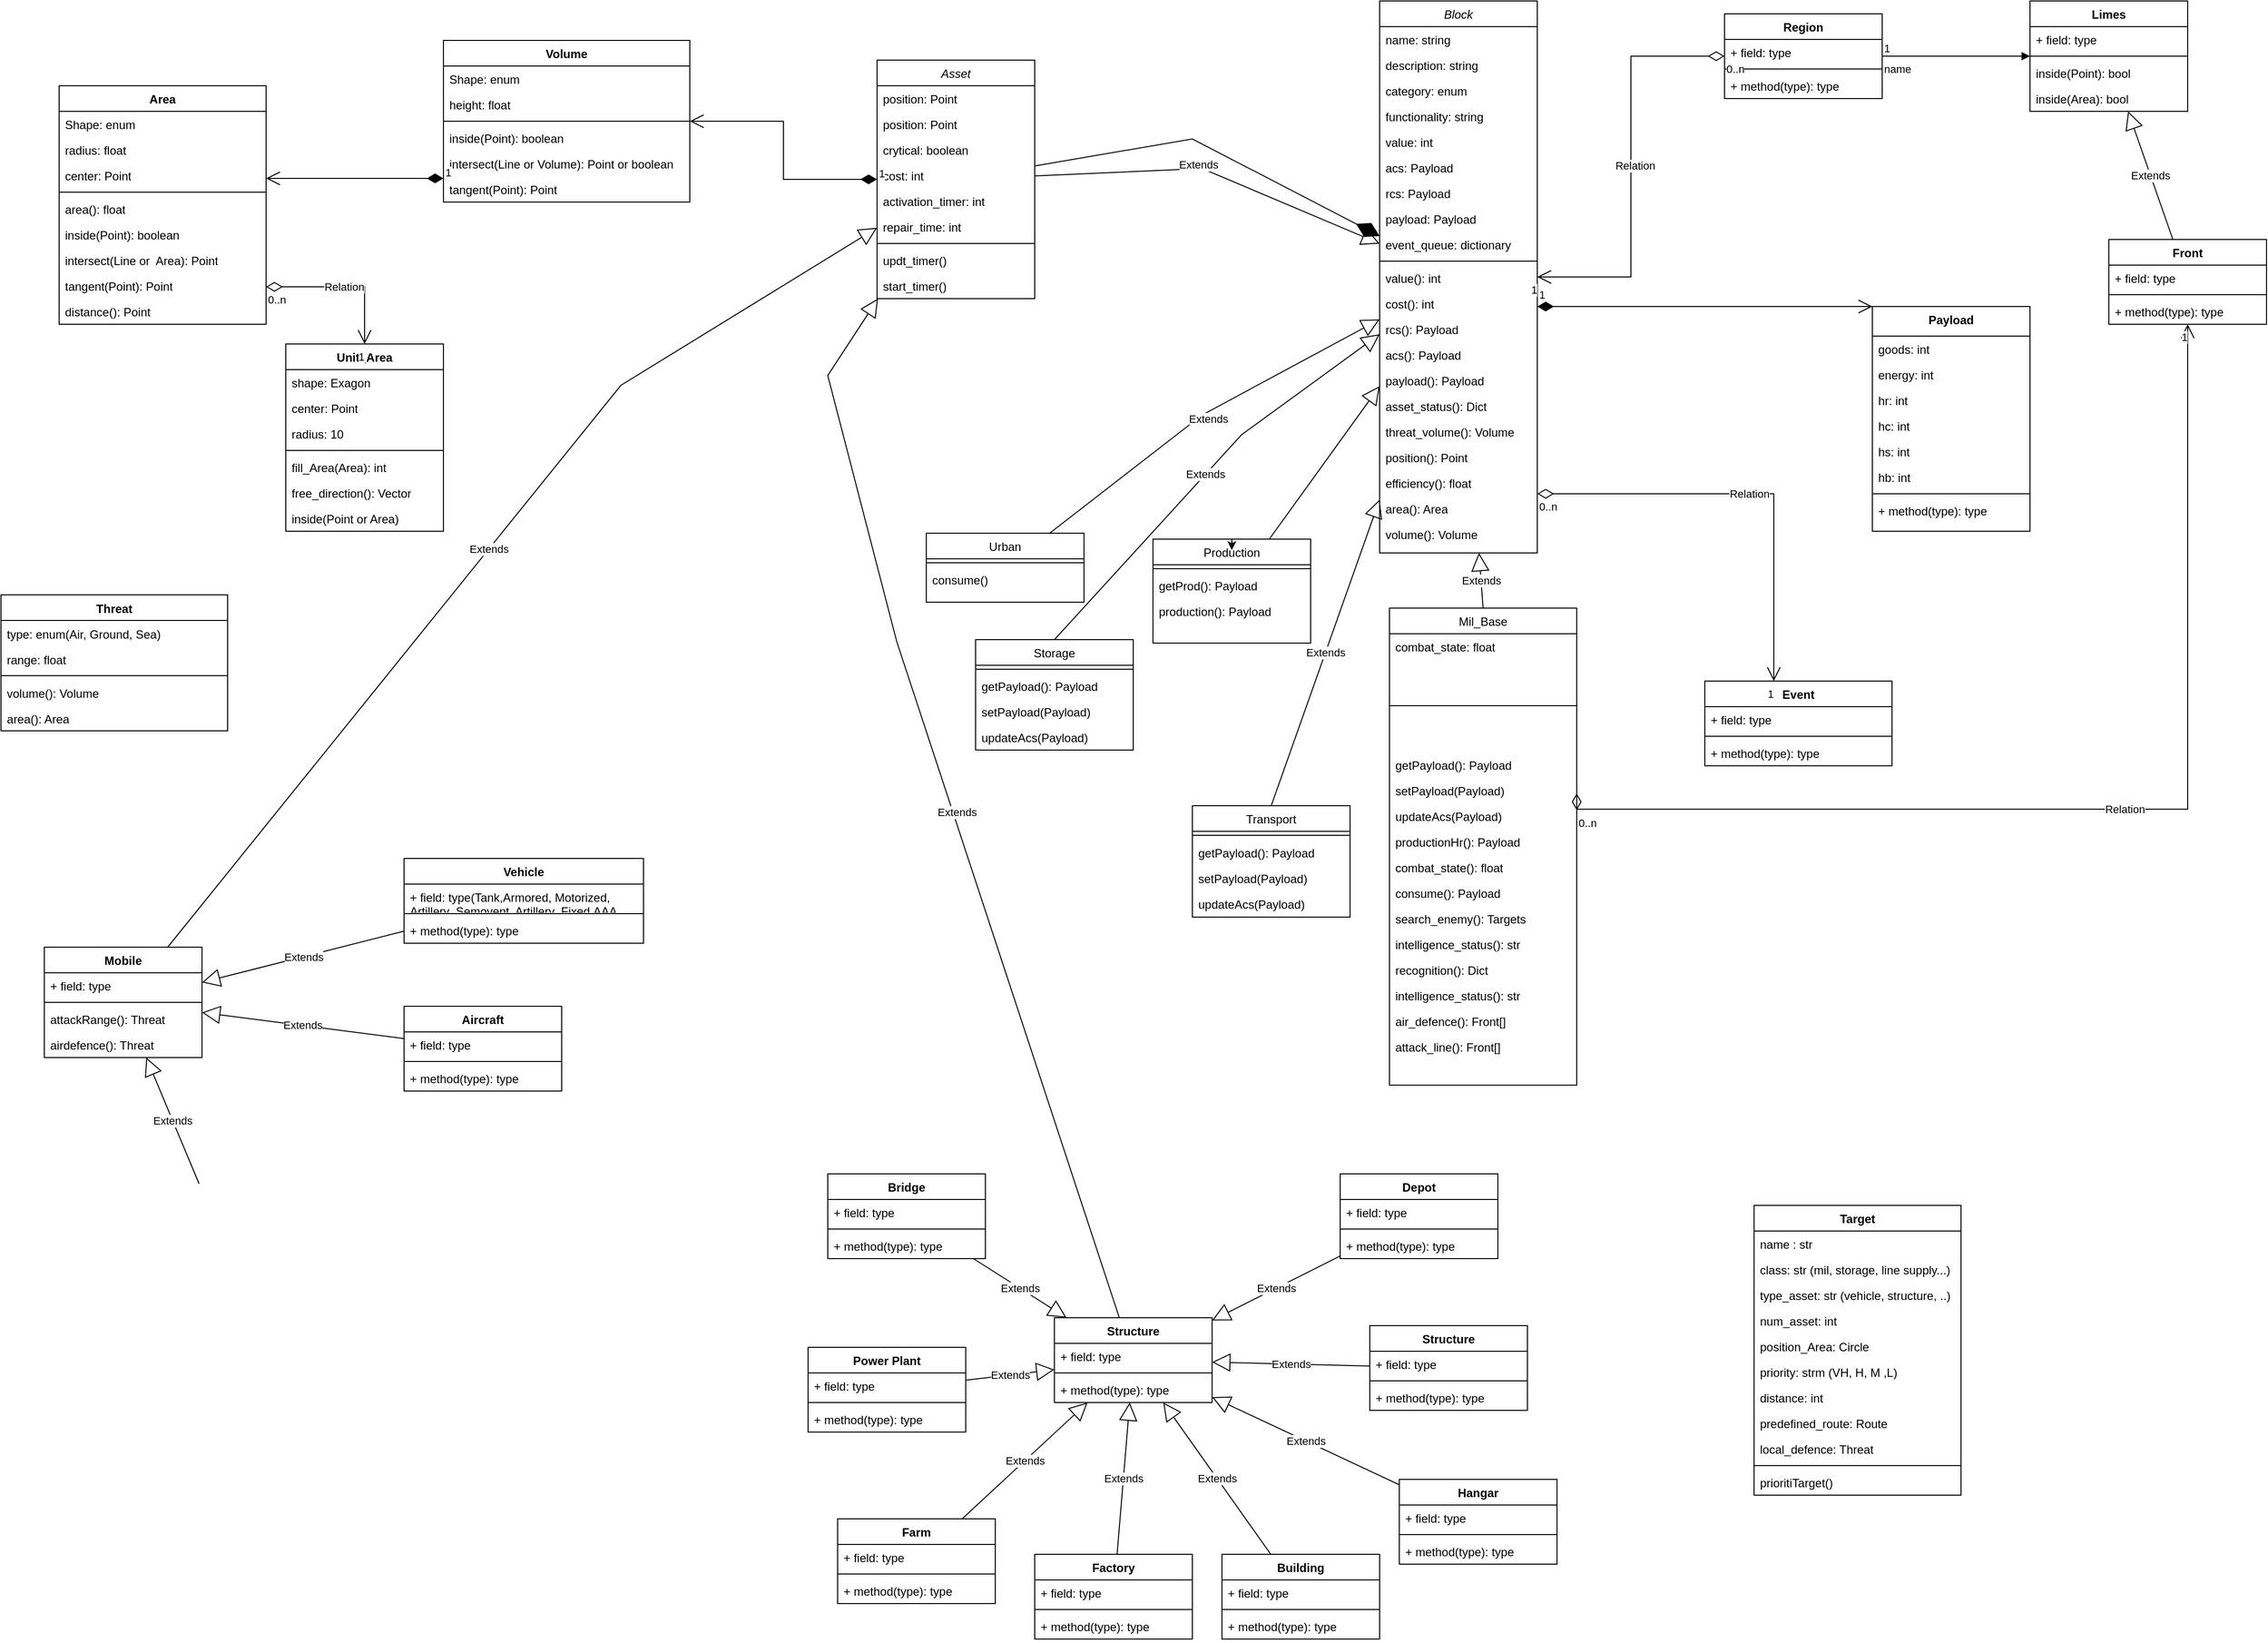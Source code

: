 <mxfile version="26.1.1">
  <diagram id="C5RBs43oDa-KdzZeNtuy" name="Page-1">
    <mxGraphModel dx="2261" dy="2039" grid="1" gridSize="10" guides="1" tooltips="1" connect="1" arrows="1" fold="1" page="1" pageScale="1" pageWidth="827" pageHeight="1169" math="0" shadow="0">
      <root>
        <mxCell id="WIyWlLk6GJQsqaUBKTNV-0" />
        <mxCell id="WIyWlLk6GJQsqaUBKTNV-1" parent="WIyWlLk6GJQsqaUBKTNV-0" />
        <object label="Block" Test="" id="zkfFHV4jXpPFQw0GAbJ--0">
          <mxCell style="swimlane;fontStyle=2;align=center;verticalAlign=top;childLayout=stackLayout;horizontal=1;startSize=26;horizontalStack=0;resizeParent=1;resizeLast=0;collapsible=1;marginBottom=0;rounded=0;shadow=0;strokeWidth=1;" parent="WIyWlLk6GJQsqaUBKTNV-1" vertex="1">
            <mxGeometry x="590" y="-1150" width="160" height="560" as="geometry">
              <mxRectangle x="230" y="140" width="160" height="26" as="alternateBounds" />
            </mxGeometry>
          </mxCell>
        </object>
        <mxCell id="zkfFHV4jXpPFQw0GAbJ--1" value="name: string" style="text;align=left;verticalAlign=top;spacingLeft=4;spacingRight=4;overflow=hidden;rotatable=0;points=[[0,0.5],[1,0.5]];portConstraint=eastwest;" parent="zkfFHV4jXpPFQw0GAbJ--0" vertex="1">
          <mxGeometry y="26" width="160" height="26" as="geometry" />
        </mxCell>
        <mxCell id="zkfFHV4jXpPFQw0GAbJ--2" value="description: string" style="text;align=left;verticalAlign=top;spacingLeft=4;spacingRight=4;overflow=hidden;rotatable=0;points=[[0,0.5],[1,0.5]];portConstraint=eastwest;rounded=0;shadow=0;html=0;" parent="zkfFHV4jXpPFQw0GAbJ--0" vertex="1">
          <mxGeometry y="52" width="160" height="26" as="geometry" />
        </mxCell>
        <mxCell id="Mc9kC5I7wtw5jWxTNQtN-17" value="category: enum" style="text;align=left;verticalAlign=top;spacingLeft=4;spacingRight=4;overflow=hidden;rotatable=0;points=[[0,0.5],[1,0.5]];portConstraint=eastwest;rounded=0;shadow=0;html=0;" parent="zkfFHV4jXpPFQw0GAbJ--0" vertex="1">
          <mxGeometry y="78" width="160" height="26" as="geometry" />
        </mxCell>
        <mxCell id="Mc9kC5I7wtw5jWxTNQtN-18" value="functionality: string" style="text;align=left;verticalAlign=top;spacingLeft=4;spacingRight=4;overflow=hidden;rotatable=0;points=[[0,0.5],[1,0.5]];portConstraint=eastwest;rounded=0;shadow=0;html=0;" parent="zkfFHV4jXpPFQw0GAbJ--0" vertex="1">
          <mxGeometry y="104" width="160" height="26" as="geometry" />
        </mxCell>
        <mxCell id="Mc9kC5I7wtw5jWxTNQtN-24" value="value: int" style="text;align=left;verticalAlign=top;spacingLeft=4;spacingRight=4;overflow=hidden;rotatable=0;points=[[0,0.5],[1,0.5]];portConstraint=eastwest;rounded=0;shadow=0;html=0;" parent="zkfFHV4jXpPFQw0GAbJ--0" vertex="1">
          <mxGeometry y="130" width="160" height="26" as="geometry" />
        </mxCell>
        <mxCell id="Mc9kC5I7wtw5jWxTNQtN-27" value="acs: Payload" style="text;align=left;verticalAlign=top;spacingLeft=4;spacingRight=4;overflow=hidden;rotatable=0;points=[[0,0.5],[1,0.5]];portConstraint=eastwest;rounded=0;shadow=0;html=0;" parent="zkfFHV4jXpPFQw0GAbJ--0" vertex="1">
          <mxGeometry y="156" width="160" height="26" as="geometry" />
        </mxCell>
        <mxCell id="Mc9kC5I7wtw5jWxTNQtN-28" value="rcs: Payload" style="text;align=left;verticalAlign=top;spacingLeft=4;spacingRight=4;overflow=hidden;rotatable=0;points=[[0,0.5],[1,0.5]];portConstraint=eastwest;rounded=0;shadow=0;html=0;" parent="zkfFHV4jXpPFQw0GAbJ--0" vertex="1">
          <mxGeometry y="182" width="160" height="26" as="geometry" />
        </mxCell>
        <mxCell id="Mc9kC5I7wtw5jWxTNQtN-31" value="payload: Payload" style="text;align=left;verticalAlign=top;spacingLeft=4;spacingRight=4;overflow=hidden;rotatable=0;points=[[0,0.5],[1,0.5]];portConstraint=eastwest;rounded=0;shadow=0;html=0;" parent="zkfFHV4jXpPFQw0GAbJ--0" vertex="1">
          <mxGeometry y="208" width="160" height="26" as="geometry" />
        </mxCell>
        <mxCell id="Kx5sNCTZsBpidcC5ikMp-2" value="event_queue: dictionary" style="text;align=left;verticalAlign=top;spacingLeft=4;spacingRight=4;overflow=hidden;rotatable=0;points=[[0,0.5],[1,0.5]];portConstraint=eastwest;rounded=0;shadow=0;html=0;" parent="zkfFHV4jXpPFQw0GAbJ--0" vertex="1">
          <mxGeometry y="234" width="160" height="26" as="geometry" />
        </mxCell>
        <mxCell id="zkfFHV4jXpPFQw0GAbJ--4" value="" style="line;html=1;strokeWidth=1;align=left;verticalAlign=middle;spacingTop=-1;spacingLeft=3;spacingRight=3;rotatable=0;labelPosition=right;points=[];portConstraint=eastwest;" parent="zkfFHV4jXpPFQw0GAbJ--0" vertex="1">
          <mxGeometry y="260" width="160" height="8" as="geometry" />
        </mxCell>
        <mxCell id="Mc9kC5I7wtw5jWxTNQtN-61" value="value(): int" style="text;align=left;verticalAlign=top;spacingLeft=4;spacingRight=4;overflow=hidden;rotatable=0;points=[[0,0.5],[1,0.5]];portConstraint=eastwest;rounded=0;shadow=0;html=0;" parent="zkfFHV4jXpPFQw0GAbJ--0" vertex="1">
          <mxGeometry y="268" width="160" height="26" as="geometry" />
        </mxCell>
        <mxCell id="Mc9kC5I7wtw5jWxTNQtN-62" value="cost(): int" style="text;align=left;verticalAlign=top;spacingLeft=4;spacingRight=4;overflow=hidden;rotatable=0;points=[[0,0.5],[1,0.5]];portConstraint=eastwest;rounded=0;shadow=0;html=0;" parent="zkfFHV4jXpPFQw0GAbJ--0" vertex="1">
          <mxGeometry y="294" width="160" height="26" as="geometry" />
        </mxCell>
        <mxCell id="Mc9kC5I7wtw5jWxTNQtN-63" value="rcs(): Payload" style="text;align=left;verticalAlign=top;spacingLeft=4;spacingRight=4;overflow=hidden;rotatable=0;points=[[0,0.5],[1,0.5]];portConstraint=eastwest;rounded=0;shadow=0;html=0;" parent="zkfFHV4jXpPFQw0GAbJ--0" vertex="1">
          <mxGeometry y="320" width="160" height="26" as="geometry" />
        </mxCell>
        <mxCell id="Mc9kC5I7wtw5jWxTNQtN-64" value="acs(): Payload" style="text;align=left;verticalAlign=top;spacingLeft=4;spacingRight=4;overflow=hidden;rotatable=0;points=[[0,0.5],[1,0.5]];portConstraint=eastwest;rounded=0;shadow=0;html=0;" parent="zkfFHV4jXpPFQw0GAbJ--0" vertex="1">
          <mxGeometry y="346" width="160" height="26" as="geometry" />
        </mxCell>
        <mxCell id="Mc9kC5I7wtw5jWxTNQtN-65" value="payload(): Payload" style="text;align=left;verticalAlign=top;spacingLeft=4;spacingRight=4;overflow=hidden;rotatable=0;points=[[0,0.5],[1,0.5]];portConstraint=eastwest;rounded=0;shadow=0;html=0;" parent="zkfFHV4jXpPFQw0GAbJ--0" vertex="1">
          <mxGeometry y="372" width="160" height="26" as="geometry" />
        </mxCell>
        <mxCell id="Mc9kC5I7wtw5jWxTNQtN-66" value="asset_status(): Dict" style="text;align=left;verticalAlign=top;spacingLeft=4;spacingRight=4;overflow=hidden;rotatable=0;points=[[0,0.5],[1,0.5]];portConstraint=eastwest;rounded=0;shadow=0;html=0;" parent="zkfFHV4jXpPFQw0GAbJ--0" vertex="1">
          <mxGeometry y="398" width="160" height="26" as="geometry" />
        </mxCell>
        <mxCell id="_nVRx94Zd6ron0OPfljY-58" value="threat_volume(): Volume" style="text;align=left;verticalAlign=top;spacingLeft=4;spacingRight=4;overflow=hidden;rotatable=0;points=[[0,0.5],[1,0.5]];portConstraint=eastwest;rounded=0;shadow=0;html=0;" parent="zkfFHV4jXpPFQw0GAbJ--0" vertex="1">
          <mxGeometry y="424" width="160" height="26" as="geometry" />
        </mxCell>
        <mxCell id="Kx5sNCTZsBpidcC5ikMp-0" value="position(): Point" style="text;align=left;verticalAlign=top;spacingLeft=4;spacingRight=4;overflow=hidden;rotatable=0;points=[[0,0.5],[1,0.5]];portConstraint=eastwest;rounded=0;shadow=0;html=0;" parent="zkfFHV4jXpPFQw0GAbJ--0" vertex="1">
          <mxGeometry y="450" width="160" height="26" as="geometry" />
        </mxCell>
        <mxCell id="LDebTzN5I6Ls3egs5fyE-1" value="efficiency(): float" style="text;strokeColor=none;fillColor=none;align=left;verticalAlign=top;spacingLeft=4;spacingRight=4;overflow=hidden;rotatable=0;points=[[0,0.5],[1,0.5]];portConstraint=eastwest;whiteSpace=wrap;html=1;" parent="zkfFHV4jXpPFQw0GAbJ--0" vertex="1">
          <mxGeometry y="476" width="160" height="26" as="geometry" />
        </mxCell>
        <mxCell id="Q83Oq0moopzbRUHampyP-9" value="area(): Area" style="text;strokeColor=none;fillColor=none;align=left;verticalAlign=top;spacingLeft=4;spacingRight=4;overflow=hidden;rotatable=0;points=[[0,0.5],[1,0.5]];portConstraint=eastwest;whiteSpace=wrap;html=1;" parent="zkfFHV4jXpPFQw0GAbJ--0" vertex="1">
          <mxGeometry y="502" width="160" height="26" as="geometry" />
        </mxCell>
        <mxCell id="Q83Oq0moopzbRUHampyP-8" value="volume(): Volume" style="text;strokeColor=none;fillColor=none;align=left;verticalAlign=top;spacingLeft=4;spacingRight=4;overflow=hidden;rotatable=0;points=[[0,0.5],[1,0.5]];portConstraint=eastwest;whiteSpace=wrap;html=1;" parent="zkfFHV4jXpPFQw0GAbJ--0" vertex="1">
          <mxGeometry y="528" width="160" height="26" as="geometry" />
        </mxCell>
        <object label="Asset" Test="" id="Mc9kC5I7wtw5jWxTNQtN-94">
          <mxCell style="swimlane;fontStyle=2;align=center;verticalAlign=top;childLayout=stackLayout;horizontal=1;startSize=26;horizontalStack=0;resizeParent=1;resizeLast=0;collapsible=1;marginBottom=0;rounded=0;shadow=0;strokeWidth=1;" parent="WIyWlLk6GJQsqaUBKTNV-1" vertex="1">
            <mxGeometry x="80" y="-1090" width="160" height="242" as="geometry">
              <mxRectangle x="230" y="140" width="160" height="26" as="alternateBounds" />
            </mxGeometry>
          </mxCell>
        </object>
        <mxCell id="Mc9kC5I7wtw5jWxTNQtN-26" value="position: Point" style="text;align=left;verticalAlign=top;spacingLeft=4;spacingRight=4;overflow=hidden;rotatable=0;points=[[0,0.5],[1,0.5]];portConstraint=eastwest;rounded=0;shadow=0;html=0;" parent="Mc9kC5I7wtw5jWxTNQtN-94" vertex="1">
          <mxGeometry y="26" width="160" height="26" as="geometry" />
        </mxCell>
        <mxCell id="2GJ_j1TH_hPNFocSZFj2-0" value="position: Point" style="text;align=left;verticalAlign=top;spacingLeft=4;spacingRight=4;overflow=hidden;rotatable=0;points=[[0,0.5],[1,0.5]];portConstraint=eastwest;rounded=0;shadow=0;html=0;" parent="Mc9kC5I7wtw5jWxTNQtN-94" vertex="1">
          <mxGeometry y="52" width="160" height="26" as="geometry" />
        </mxCell>
        <mxCell id="Mc9kC5I7wtw5jWxTNQtN-103" value="crytical: boolean" style="text;align=left;verticalAlign=top;spacingLeft=4;spacingRight=4;overflow=hidden;rotatable=0;points=[[0,0.5],[1,0.5]];portConstraint=eastwest;rounded=0;shadow=0;html=0;" parent="Mc9kC5I7wtw5jWxTNQtN-94" vertex="1">
          <mxGeometry y="78" width="160" height="26" as="geometry" />
        </mxCell>
        <mxCell id="Mc9kC5I7wtw5jWxTNQtN-25" value="cost: int" style="text;align=left;verticalAlign=top;spacingLeft=4;spacingRight=4;overflow=hidden;rotatable=0;points=[[0,0.5],[1,0.5]];portConstraint=eastwest;rounded=0;shadow=0;html=0;" parent="Mc9kC5I7wtw5jWxTNQtN-94" vertex="1">
          <mxGeometry y="104" width="160" height="26" as="geometry" />
        </mxCell>
        <mxCell id="Mc9kC5I7wtw5jWxTNQtN-104" value="activation_timer: int" style="text;align=left;verticalAlign=top;spacingLeft=4;spacingRight=4;overflow=hidden;rotatable=0;points=[[0,0.5],[1,0.5]];portConstraint=eastwest;rounded=0;shadow=0;html=0;" parent="Mc9kC5I7wtw5jWxTNQtN-94" vertex="1">
          <mxGeometry y="130" width="160" height="26" as="geometry" />
        </mxCell>
        <mxCell id="Mc9kC5I7wtw5jWxTNQtN-105" value="repair_time: int" style="text;align=left;verticalAlign=top;spacingLeft=4;spacingRight=4;overflow=hidden;rotatable=0;points=[[0,0.5],[1,0.5]];portConstraint=eastwest;rounded=0;shadow=0;html=0;" parent="Mc9kC5I7wtw5jWxTNQtN-94" vertex="1">
          <mxGeometry y="156" width="160" height="26" as="geometry" />
        </mxCell>
        <mxCell id="Mc9kC5I7wtw5jWxTNQtN-108" value="" style="line;html=1;strokeWidth=1;align=left;verticalAlign=middle;spacingTop=-1;spacingLeft=3;spacingRight=3;rotatable=0;labelPosition=right;points=[];portConstraint=eastwest;" parent="Mc9kC5I7wtw5jWxTNQtN-94" vertex="1">
          <mxGeometry y="182" width="160" height="8" as="geometry" />
        </mxCell>
        <mxCell id="o1nwqx2sSwd7Byxtws2A-14" value="updt_timer()" style="text;strokeColor=none;fillColor=none;align=left;verticalAlign=top;spacingLeft=4;spacingRight=4;overflow=hidden;rotatable=0;points=[[0,0.5],[1,0.5]];portConstraint=eastwest;whiteSpace=wrap;html=1;" parent="Mc9kC5I7wtw5jWxTNQtN-94" vertex="1">
          <mxGeometry y="190" width="160" height="26" as="geometry" />
        </mxCell>
        <mxCell id="o1nwqx2sSwd7Byxtws2A-15" value="start_timer()" style="text;strokeColor=none;fillColor=none;align=left;verticalAlign=top;spacingLeft=4;spacingRight=4;overflow=hidden;rotatable=0;points=[[0,0.5],[1,0.5]];portConstraint=eastwest;whiteSpace=wrap;html=1;" parent="Mc9kC5I7wtw5jWxTNQtN-94" vertex="1">
          <mxGeometry y="216" width="160" height="26" as="geometry" />
        </mxCell>
        <mxCell id="zkfFHV4jXpPFQw0GAbJ--6" value="Production" style="swimlane;fontStyle=0;align=center;verticalAlign=top;childLayout=stackLayout;horizontal=1;startSize=26;horizontalStack=0;resizeParent=1;resizeLast=0;collapsible=1;marginBottom=0;rounded=0;shadow=0;strokeWidth=1;" parent="WIyWlLk6GJQsqaUBKTNV-1" vertex="1">
          <mxGeometry x="360" y="-604" width="160" height="105.5" as="geometry">
            <mxRectangle x="130" y="380" width="160" height="26" as="alternateBounds" />
          </mxGeometry>
        </mxCell>
        <mxCell id="zkfFHV4jXpPFQw0GAbJ--9" value="" style="line;html=1;strokeWidth=1;align=left;verticalAlign=middle;spacingTop=-1;spacingLeft=3;spacingRight=3;rotatable=0;labelPosition=right;points=[];portConstraint=eastwest;" parent="zkfFHV4jXpPFQw0GAbJ--6" vertex="1">
          <mxGeometry y="26" width="160" height="8" as="geometry" />
        </mxCell>
        <mxCell id="zkfFHV4jXpPFQw0GAbJ--11" value="getProd(): Payload" style="text;align=left;verticalAlign=top;spacingLeft=4;spacingRight=4;overflow=hidden;rotatable=0;points=[[0,0.5],[1,0.5]];portConstraint=eastwest;" parent="zkfFHV4jXpPFQw0GAbJ--6" vertex="1">
          <mxGeometry y="34" width="160" height="26" as="geometry" />
        </mxCell>
        <mxCell id="Mc9kC5I7wtw5jWxTNQtN-82" value="production(): Payload" style="text;align=left;verticalAlign=top;spacingLeft=4;spacingRight=4;overflow=hidden;rotatable=0;points=[[0,0.5],[1,0.5]];portConstraint=eastwest;" parent="zkfFHV4jXpPFQw0GAbJ--6" vertex="1">
          <mxGeometry y="60" width="160" height="26" as="geometry" />
        </mxCell>
        <mxCell id="zkfFHV4jXpPFQw0GAbJ--13" value="Urban" style="swimlane;fontStyle=0;align=center;verticalAlign=top;childLayout=stackLayout;horizontal=1;startSize=26;horizontalStack=0;resizeParent=1;resizeLast=0;collapsible=1;marginBottom=0;rounded=0;shadow=0;strokeWidth=1;" parent="WIyWlLk6GJQsqaUBKTNV-1" vertex="1">
          <mxGeometry x="130" y="-610" width="160" height="70" as="geometry">
            <mxRectangle x="340" y="380" width="170" height="26" as="alternateBounds" />
          </mxGeometry>
        </mxCell>
        <mxCell id="zkfFHV4jXpPFQw0GAbJ--15" value="" style="line;html=1;strokeWidth=1;align=left;verticalAlign=middle;spacingTop=-1;spacingLeft=3;spacingRight=3;rotatable=0;labelPosition=right;points=[];portConstraint=eastwest;" parent="zkfFHV4jXpPFQw0GAbJ--13" vertex="1">
          <mxGeometry y="26" width="160" height="8" as="geometry" />
        </mxCell>
        <mxCell id="Mc9kC5I7wtw5jWxTNQtN-83" value="consume()" style="text;strokeColor=none;fillColor=none;align=left;verticalAlign=top;spacingLeft=4;spacingRight=4;overflow=hidden;rotatable=0;points=[[0,0.5],[1,0.5]];portConstraint=eastwest;whiteSpace=wrap;html=1;" parent="zkfFHV4jXpPFQw0GAbJ--13" vertex="1">
          <mxGeometry y="34" width="160" height="26" as="geometry" />
        </mxCell>
        <mxCell id="Mc9kC5I7wtw5jWxTNQtN-0" value="Storage" style="swimlane;fontStyle=0;align=center;verticalAlign=top;childLayout=stackLayout;horizontal=1;startSize=26;horizontalStack=0;resizeParent=1;resizeLast=0;collapsible=1;marginBottom=0;rounded=0;shadow=0;strokeWidth=1;" parent="WIyWlLk6GJQsqaUBKTNV-1" vertex="1">
          <mxGeometry x="180" y="-502" width="160" height="112" as="geometry">
            <mxRectangle x="340" y="380" width="170" height="26" as="alternateBounds" />
          </mxGeometry>
        </mxCell>
        <mxCell id="Mc9kC5I7wtw5jWxTNQtN-2" value="" style="line;html=1;strokeWidth=1;align=left;verticalAlign=middle;spacingTop=-1;spacingLeft=3;spacingRight=3;rotatable=0;labelPosition=right;points=[];portConstraint=eastwest;" parent="Mc9kC5I7wtw5jWxTNQtN-0" vertex="1">
          <mxGeometry y="26" width="160" height="8" as="geometry" />
        </mxCell>
        <mxCell id="Mc9kC5I7wtw5jWxTNQtN-84" value="getPayload(): Payload" style="text;strokeColor=none;fillColor=none;align=left;verticalAlign=top;spacingLeft=4;spacingRight=4;overflow=hidden;rotatable=0;points=[[0,0.5],[1,0.5]];portConstraint=eastwest;whiteSpace=wrap;html=1;" parent="Mc9kC5I7wtw5jWxTNQtN-0" vertex="1">
          <mxGeometry y="34" width="160" height="26" as="geometry" />
        </mxCell>
        <mxCell id="Mc9kC5I7wtw5jWxTNQtN-85" value="setPayload(Payload)&amp;nbsp;" style="text;strokeColor=none;fillColor=none;align=left;verticalAlign=top;spacingLeft=4;spacingRight=4;overflow=hidden;rotatable=0;points=[[0,0.5],[1,0.5]];portConstraint=eastwest;whiteSpace=wrap;html=1;" parent="Mc9kC5I7wtw5jWxTNQtN-0" vertex="1">
          <mxGeometry y="60" width="160" height="26" as="geometry" />
        </mxCell>
        <mxCell id="Mc9kC5I7wtw5jWxTNQtN-86" value="updateAcs(Payload)&amp;nbsp;" style="text;strokeColor=none;fillColor=none;align=left;verticalAlign=top;spacingLeft=4;spacingRight=4;overflow=hidden;rotatable=0;points=[[0,0.5],[1,0.5]];portConstraint=eastwest;whiteSpace=wrap;html=1;" parent="Mc9kC5I7wtw5jWxTNQtN-0" vertex="1">
          <mxGeometry y="86" width="160" height="26" as="geometry" />
        </mxCell>
        <mxCell id="Mc9kC5I7wtw5jWxTNQtN-10" value="Payload" style="swimlane;fontStyle=1;align=center;verticalAlign=top;childLayout=stackLayout;horizontal=1;startSize=30;horizontalStack=0;resizeParent=1;resizeParentMax=0;resizeLast=0;collapsible=1;marginBottom=0;whiteSpace=wrap;html=1;" parent="WIyWlLk6GJQsqaUBKTNV-1" vertex="1">
          <mxGeometry x="1090" y="-840" width="160" height="228" as="geometry" />
        </mxCell>
        <mxCell id="Mc9kC5I7wtw5jWxTNQtN-11" value="goods: int" style="text;strokeColor=none;fillColor=none;align=left;verticalAlign=top;spacingLeft=4;spacingRight=4;overflow=hidden;rotatable=0;points=[[0,0.5],[1,0.5]];portConstraint=eastwest;whiteSpace=wrap;html=1;" parent="Mc9kC5I7wtw5jWxTNQtN-10" vertex="1">
          <mxGeometry y="30" width="160" height="26" as="geometry" />
        </mxCell>
        <mxCell id="Mc9kC5I7wtw5jWxTNQtN-32" value="energy: int" style="text;strokeColor=none;fillColor=none;align=left;verticalAlign=top;spacingLeft=4;spacingRight=4;overflow=hidden;rotatable=0;points=[[0,0.5],[1,0.5]];portConstraint=eastwest;whiteSpace=wrap;html=1;" parent="Mc9kC5I7wtw5jWxTNQtN-10" vertex="1">
          <mxGeometry y="56" width="160" height="26" as="geometry" />
        </mxCell>
        <mxCell id="Mc9kC5I7wtw5jWxTNQtN-33" value="hr: int" style="text;strokeColor=none;fillColor=none;align=left;verticalAlign=top;spacingLeft=4;spacingRight=4;overflow=hidden;rotatable=0;points=[[0,0.5],[1,0.5]];portConstraint=eastwest;whiteSpace=wrap;html=1;" parent="Mc9kC5I7wtw5jWxTNQtN-10" vertex="1">
          <mxGeometry y="82" width="160" height="26" as="geometry" />
        </mxCell>
        <mxCell id="Mc9kC5I7wtw5jWxTNQtN-34" value="hc: int" style="text;strokeColor=none;fillColor=none;align=left;verticalAlign=top;spacingLeft=4;spacingRight=4;overflow=hidden;rotatable=0;points=[[0,0.5],[1,0.5]];portConstraint=eastwest;whiteSpace=wrap;html=1;" parent="Mc9kC5I7wtw5jWxTNQtN-10" vertex="1">
          <mxGeometry y="108" width="160" height="26" as="geometry" />
        </mxCell>
        <mxCell id="Mc9kC5I7wtw5jWxTNQtN-35" value="hs: int" style="text;strokeColor=none;fillColor=none;align=left;verticalAlign=top;spacingLeft=4;spacingRight=4;overflow=hidden;rotatable=0;points=[[0,0.5],[1,0.5]];portConstraint=eastwest;whiteSpace=wrap;html=1;" parent="Mc9kC5I7wtw5jWxTNQtN-10" vertex="1">
          <mxGeometry y="134" width="160" height="26" as="geometry" />
        </mxCell>
        <mxCell id="Mc9kC5I7wtw5jWxTNQtN-36" value="hb: int" style="text;strokeColor=none;fillColor=none;align=left;verticalAlign=top;spacingLeft=4;spacingRight=4;overflow=hidden;rotatable=0;points=[[0,0.5],[1,0.5]];portConstraint=eastwest;whiteSpace=wrap;html=1;" parent="Mc9kC5I7wtw5jWxTNQtN-10" vertex="1">
          <mxGeometry y="160" width="160" height="26" as="geometry" />
        </mxCell>
        <mxCell id="Mc9kC5I7wtw5jWxTNQtN-12" value="" style="line;strokeWidth=1;fillColor=none;align=left;verticalAlign=middle;spacingTop=-1;spacingLeft=3;spacingRight=3;rotatable=0;labelPosition=right;points=[];portConstraint=eastwest;strokeColor=inherit;" parent="Mc9kC5I7wtw5jWxTNQtN-10" vertex="1">
          <mxGeometry y="186" width="160" height="8" as="geometry" />
        </mxCell>
        <mxCell id="Mc9kC5I7wtw5jWxTNQtN-13" value="+ method(type): type" style="text;strokeColor=none;fillColor=none;align=left;verticalAlign=top;spacingLeft=4;spacingRight=4;overflow=hidden;rotatable=0;points=[[0,0.5],[1,0.5]];portConstraint=eastwest;whiteSpace=wrap;html=1;" parent="Mc9kC5I7wtw5jWxTNQtN-10" vertex="1">
          <mxGeometry y="194" width="160" height="34" as="geometry" />
        </mxCell>
        <mxCell id="Mc9kC5I7wtw5jWxTNQtN-43" value="Transport" style="swimlane;fontStyle=0;align=center;verticalAlign=top;childLayout=stackLayout;horizontal=1;startSize=26;horizontalStack=0;resizeParent=1;resizeLast=0;collapsible=1;marginBottom=0;rounded=0;shadow=0;strokeWidth=1;" parent="WIyWlLk6GJQsqaUBKTNV-1" vertex="1">
          <mxGeometry x="400" y="-333.5" width="160" height="113" as="geometry">
            <mxRectangle x="340" y="380" width="170" height="26" as="alternateBounds" />
          </mxGeometry>
        </mxCell>
        <mxCell id="Mc9kC5I7wtw5jWxTNQtN-44" value="" style="line;html=1;strokeWidth=1;align=left;verticalAlign=middle;spacingTop=-1;spacingLeft=3;spacingRight=3;rotatable=0;labelPosition=right;points=[];portConstraint=eastwest;" parent="Mc9kC5I7wtw5jWxTNQtN-43" vertex="1">
          <mxGeometry y="26" width="160" height="8" as="geometry" />
        </mxCell>
        <mxCell id="Mc9kC5I7wtw5jWxTNQtN-79" value="getPayload(): Payload" style="text;strokeColor=none;fillColor=none;align=left;verticalAlign=top;spacingLeft=4;spacingRight=4;overflow=hidden;rotatable=0;points=[[0,0.5],[1,0.5]];portConstraint=eastwest;whiteSpace=wrap;html=1;" parent="Mc9kC5I7wtw5jWxTNQtN-43" vertex="1">
          <mxGeometry y="34" width="160" height="26" as="geometry" />
        </mxCell>
        <mxCell id="Mc9kC5I7wtw5jWxTNQtN-80" value="setPayload(Payload)&amp;nbsp;" style="text;strokeColor=none;fillColor=none;align=left;verticalAlign=top;spacingLeft=4;spacingRight=4;overflow=hidden;rotatable=0;points=[[0,0.5],[1,0.5]];portConstraint=eastwest;whiteSpace=wrap;html=1;" parent="Mc9kC5I7wtw5jWxTNQtN-43" vertex="1">
          <mxGeometry y="60" width="160" height="26" as="geometry" />
        </mxCell>
        <mxCell id="Mc9kC5I7wtw5jWxTNQtN-81" value="updateAcs(Payload)&amp;nbsp;" style="text;strokeColor=none;fillColor=none;align=left;verticalAlign=top;spacingLeft=4;spacingRight=4;overflow=hidden;rotatable=0;points=[[0,0.5],[1,0.5]];portConstraint=eastwest;whiteSpace=wrap;html=1;" parent="Mc9kC5I7wtw5jWxTNQtN-43" vertex="1">
          <mxGeometry y="86" width="160" height="26" as="geometry" />
        </mxCell>
        <mxCell id="Mc9kC5I7wtw5jWxTNQtN-73" value="Extends" style="endArrow=block;endSize=16;endFill=0;html=1;rounded=0;" parent="WIyWlLk6GJQsqaUBKTNV-1" source="zkfFHV4jXpPFQw0GAbJ--13" target="zkfFHV4jXpPFQw0GAbJ--0" edge="1">
          <mxGeometry x="-0.007" y="-6" width="160" relative="1" as="geometry">
            <mxPoint x="210" y="-40" as="sourcePoint" />
            <mxPoint x="414" y="-480" as="targetPoint" />
            <Array as="points">
              <mxPoint x="410" y="-730" />
            </Array>
            <mxPoint as="offset" />
          </mxGeometry>
        </mxCell>
        <mxCell id="Mc9kC5I7wtw5jWxTNQtN-76" value="Extends" style="endArrow=block;endSize=16;endFill=0;html=1;rounded=0;exitX=0.5;exitY=0;exitDx=0;exitDy=0;" parent="WIyWlLk6GJQsqaUBKTNV-1" source="Mc9kC5I7wtw5jWxTNQtN-43" target="zkfFHV4jXpPFQw0GAbJ--0" edge="1">
          <mxGeometry width="160" relative="1" as="geometry">
            <mxPoint x="210" y="-40" as="sourcePoint" />
            <mxPoint x="470" y="-514" as="targetPoint" />
            <mxPoint as="offset" />
          </mxGeometry>
        </mxCell>
        <mxCell id="Mc9kC5I7wtw5jWxTNQtN-77" value="Extends" style="endArrow=block;endSize=16;endFill=0;html=1;rounded=0;exitX=0.5;exitY=0;exitDx=0;exitDy=0;" parent="WIyWlLk6GJQsqaUBKTNV-1" source="Mc9kC5I7wtw5jWxTNQtN-0" target="zkfFHV4jXpPFQw0GAbJ--0" edge="1">
          <mxGeometry width="160" relative="1" as="geometry">
            <mxPoint x="210" y="-40" as="sourcePoint" />
            <mxPoint x="370" y="-40" as="targetPoint" />
            <Array as="points">
              <mxPoint x="450" y="-710" />
            </Array>
          </mxGeometry>
        </mxCell>
        <mxCell id="Mc9kC5I7wtw5jWxTNQtN-78" value="Extends" style="endArrow=block;endSize=16;endFill=0;html=1;rounded=0;exitX=0.5;exitY=0;exitDx=0;exitDy=0;" parent="WIyWlLk6GJQsqaUBKTNV-1" source="Mc9kC5I7wtw5jWxTNQtN-87" target="zkfFHV4jXpPFQw0GAbJ--0" edge="1">
          <mxGeometry width="160" relative="1" as="geometry">
            <mxPoint x="820" y="360" as="sourcePoint" />
            <mxPoint x="370" y="-40" as="targetPoint" />
          </mxGeometry>
        </mxCell>
        <mxCell id="Mc9kC5I7wtw5jWxTNQtN-87" value="Mil_Base" style="swimlane;fontStyle=0;align=center;verticalAlign=top;childLayout=stackLayout;horizontal=1;startSize=26;horizontalStack=0;resizeParent=1;resizeLast=0;collapsible=1;marginBottom=0;rounded=0;shadow=0;strokeWidth=1;" parent="WIyWlLk6GJQsqaUBKTNV-1" vertex="1">
          <mxGeometry x="600" y="-534" width="190" height="484" as="geometry">
            <mxRectangle x="340" y="380" width="170" height="26" as="alternateBounds" />
          </mxGeometry>
        </mxCell>
        <mxCell id="rZu0rkdhJq_a_zIsKfIh-1" value="combat_state: float" style="text;strokeColor=none;fillColor=none;align=left;verticalAlign=top;spacingLeft=4;spacingRight=4;overflow=hidden;rotatable=0;points=[[0,0.5],[1,0.5]];portConstraint=eastwest;whiteSpace=wrap;html=1;" parent="Mc9kC5I7wtw5jWxTNQtN-87" vertex="1">
          <mxGeometry y="26" width="190" height="26" as="geometry" />
        </mxCell>
        <mxCell id="Mc9kC5I7wtw5jWxTNQtN-88" value="" style="line;html=1;strokeWidth=1;align=left;verticalAlign=middle;spacingTop=-1;spacingLeft=3;spacingRight=3;rotatable=0;labelPosition=right;points=[];portConstraint=eastwest;" parent="Mc9kC5I7wtw5jWxTNQtN-87" vertex="1">
          <mxGeometry y="52" width="190" height="94" as="geometry" />
        </mxCell>
        <mxCell id="Mc9kC5I7wtw5jWxTNQtN-89" value="getPayload(): Payload" style="text;strokeColor=none;fillColor=none;align=left;verticalAlign=top;spacingLeft=4;spacingRight=4;overflow=hidden;rotatable=0;points=[[0,0.5],[1,0.5]];portConstraint=eastwest;whiteSpace=wrap;html=1;" parent="Mc9kC5I7wtw5jWxTNQtN-87" vertex="1">
          <mxGeometry y="146" width="190" height="26" as="geometry" />
        </mxCell>
        <mxCell id="Mc9kC5I7wtw5jWxTNQtN-90" value="setPayload(Payload)&amp;nbsp;" style="text;strokeColor=none;fillColor=none;align=left;verticalAlign=top;spacingLeft=4;spacingRight=4;overflow=hidden;rotatable=0;points=[[0,0.5],[1,0.5]];portConstraint=eastwest;whiteSpace=wrap;html=1;" parent="Mc9kC5I7wtw5jWxTNQtN-87" vertex="1">
          <mxGeometry y="172" width="190" height="26" as="geometry" />
        </mxCell>
        <mxCell id="Mc9kC5I7wtw5jWxTNQtN-91" value="updateAcs(Payload)&amp;nbsp;" style="text;strokeColor=none;fillColor=none;align=left;verticalAlign=top;spacingLeft=4;spacingRight=4;overflow=hidden;rotatable=0;points=[[0,0.5],[1,0.5]];portConstraint=eastwest;whiteSpace=wrap;html=1;" parent="Mc9kC5I7wtw5jWxTNQtN-87" vertex="1">
          <mxGeometry y="198" width="190" height="26" as="geometry" />
        </mxCell>
        <mxCell id="Mc9kC5I7wtw5jWxTNQtN-92" value="productionHr(): Payload&amp;nbsp;" style="text;strokeColor=none;fillColor=none;align=left;verticalAlign=top;spacingLeft=4;spacingRight=4;overflow=hidden;rotatable=0;points=[[0,0.5],[1,0.5]];portConstraint=eastwest;whiteSpace=wrap;html=1;" parent="Mc9kC5I7wtw5jWxTNQtN-87" vertex="1">
          <mxGeometry y="224" width="190" height="26" as="geometry" />
        </mxCell>
        <mxCell id="rZu0rkdhJq_a_zIsKfIh-2" value="combat_state(): float" style="text;strokeColor=none;fillColor=none;align=left;verticalAlign=top;spacingLeft=4;spacingRight=4;overflow=hidden;rotatable=0;points=[[0,0.5],[1,0.5]];portConstraint=eastwest;whiteSpace=wrap;html=1;" parent="Mc9kC5I7wtw5jWxTNQtN-87" vertex="1">
          <mxGeometry y="250" width="190" height="26" as="geometry" />
        </mxCell>
        <mxCell id="rZu0rkdhJq_a_zIsKfIh-3" value="consume(): Payload" style="text;strokeColor=none;fillColor=none;align=left;verticalAlign=top;spacingLeft=4;spacingRight=4;overflow=hidden;rotatable=0;points=[[0,0.5],[1,0.5]];portConstraint=eastwest;whiteSpace=wrap;html=1;" parent="Mc9kC5I7wtw5jWxTNQtN-87" vertex="1">
          <mxGeometry y="276" width="190" height="26" as="geometry" />
        </mxCell>
        <mxCell id="aaWMzTQjq0JPtpS_K0PV-0" value="search_enemy(): Targets" style="text;strokeColor=none;fillColor=none;align=left;verticalAlign=top;spacingLeft=4;spacingRight=4;overflow=hidden;rotatable=0;points=[[0,0.5],[1,0.5]];portConstraint=eastwest;whiteSpace=wrap;html=1;" parent="Mc9kC5I7wtw5jWxTNQtN-87" vertex="1">
          <mxGeometry y="302" width="190" height="26" as="geometry" />
        </mxCell>
        <mxCell id="aaWMzTQjq0JPtpS_K0PV-1" value="intelligence_status(): str" style="text;strokeColor=none;fillColor=none;align=left;verticalAlign=top;spacingLeft=4;spacingRight=4;overflow=hidden;rotatable=0;points=[[0,0.5],[1,0.5]];portConstraint=eastwest;whiteSpace=wrap;html=1;" parent="Mc9kC5I7wtw5jWxTNQtN-87" vertex="1">
          <mxGeometry y="328" width="190" height="26" as="geometry" />
        </mxCell>
        <mxCell id="qFuWHAKuF47rTArf8bfo-0" value="recognition(): Dict" style="text;strokeColor=none;fillColor=none;align=left;verticalAlign=top;spacingLeft=4;spacingRight=4;overflow=hidden;rotatable=0;points=[[0,0.5],[1,0.5]];portConstraint=eastwest;whiteSpace=wrap;html=1;" parent="Mc9kC5I7wtw5jWxTNQtN-87" vertex="1">
          <mxGeometry y="354" width="190" height="26" as="geometry" />
        </mxCell>
        <mxCell id="qFuWHAKuF47rTArf8bfo-1" value="intelligence_status(): str" style="text;strokeColor=none;fillColor=none;align=left;verticalAlign=top;spacingLeft=4;spacingRight=4;overflow=hidden;rotatable=0;points=[[0,0.5],[1,0.5]];portConstraint=eastwest;whiteSpace=wrap;html=1;" parent="Mc9kC5I7wtw5jWxTNQtN-87" vertex="1">
          <mxGeometry y="380" width="190" height="26" as="geometry" />
        </mxCell>
        <mxCell id="qFuWHAKuF47rTArf8bfo-18" value="air_defence(): Front[]" style="text;strokeColor=none;fillColor=none;align=left;verticalAlign=top;spacingLeft=4;spacingRight=4;overflow=hidden;rotatable=0;points=[[0,0.5],[1,0.5]];portConstraint=eastwest;whiteSpace=wrap;html=1;" parent="Mc9kC5I7wtw5jWxTNQtN-87" vertex="1">
          <mxGeometry y="406" width="190" height="26" as="geometry" />
        </mxCell>
        <mxCell id="qFuWHAKuF47rTArf8bfo-16" value="attack_line(): Front[]" style="text;strokeColor=none;fillColor=none;align=left;verticalAlign=top;spacingLeft=4;spacingRight=4;overflow=hidden;rotatable=0;points=[[0,0.5],[1,0.5]];portConstraint=eastwest;whiteSpace=wrap;html=1;" parent="Mc9kC5I7wtw5jWxTNQtN-87" vertex="1">
          <mxGeometry y="432" width="190" height="26" as="geometry" />
        </mxCell>
        <mxCell id="WaYCS9j58fek_p3SLzge-3" value="Extends" style="endArrow=block;endSize=16;endFill=0;html=1;rounded=0;" parent="WIyWlLk6GJQsqaUBKTNV-1" source="Mc9kC5I7wtw5jWxTNQtN-94" target="zkfFHV4jXpPFQw0GAbJ--0" edge="1">
          <mxGeometry x="-0.09" y="4" width="160" relative="1" as="geometry">
            <mxPoint x="420" y="-760" as="sourcePoint" />
            <mxPoint x="320" y="-1020" as="targetPoint" />
            <Array as="points">
              <mxPoint x="410" y="-980" />
            </Array>
            <mxPoint as="offset" />
          </mxGeometry>
        </mxCell>
        <mxCell id="Tj0mOJOhH6f5faBl_hEX-0" value="Area" style="swimlane;fontStyle=1;align=center;verticalAlign=top;childLayout=stackLayout;horizontal=1;startSize=26;horizontalStack=0;resizeParent=1;resizeParentMax=0;resizeLast=0;collapsible=1;marginBottom=0;whiteSpace=wrap;html=1;" parent="WIyWlLk6GJQsqaUBKTNV-1" vertex="1">
          <mxGeometry x="-750" y="-1064" width="210" height="242" as="geometry" />
        </mxCell>
        <mxCell id="Tj0mOJOhH6f5faBl_hEX-1" value="Shape: enum" style="text;strokeColor=none;fillColor=none;align=left;verticalAlign=top;spacingLeft=4;spacingRight=4;overflow=hidden;rotatable=0;points=[[0,0.5],[1,0.5]];portConstraint=eastwest;whiteSpace=wrap;html=1;" parent="Tj0mOJOhH6f5faBl_hEX-0" vertex="1">
          <mxGeometry y="26" width="210" height="26" as="geometry" />
        </mxCell>
        <mxCell id="_nVRx94Zd6ron0OPfljY-0" value="radius: float" style="text;strokeColor=none;fillColor=none;align=left;verticalAlign=top;spacingLeft=4;spacingRight=4;overflow=hidden;rotatable=0;points=[[0,0.5],[1,0.5]];portConstraint=eastwest;whiteSpace=wrap;html=1;" parent="Tj0mOJOhH6f5faBl_hEX-0" vertex="1">
          <mxGeometry y="52" width="210" height="26" as="geometry" />
        </mxCell>
        <mxCell id="_nVRx94Zd6ron0OPfljY-34" value="center: Point" style="text;strokeColor=none;fillColor=none;align=left;verticalAlign=top;spacingLeft=4;spacingRight=4;overflow=hidden;rotatable=0;points=[[0,0.5],[1,0.5]];portConstraint=eastwest;whiteSpace=wrap;html=1;" parent="Tj0mOJOhH6f5faBl_hEX-0" vertex="1">
          <mxGeometry y="78" width="210" height="26" as="geometry" />
        </mxCell>
        <mxCell id="Tj0mOJOhH6f5faBl_hEX-2" value="" style="line;strokeWidth=1;fillColor=none;align=left;verticalAlign=middle;spacingTop=-1;spacingLeft=3;spacingRight=3;rotatable=0;labelPosition=right;points=[];portConstraint=eastwest;strokeColor=inherit;" parent="Tj0mOJOhH6f5faBl_hEX-0" vertex="1">
          <mxGeometry y="104" width="210" height="8" as="geometry" />
        </mxCell>
        <mxCell id="Tj0mOJOhH6f5faBl_hEX-3" value="area(): float" style="text;strokeColor=none;fillColor=none;align=left;verticalAlign=top;spacingLeft=4;spacingRight=4;overflow=hidden;rotatable=0;points=[[0,0.5],[1,0.5]];portConstraint=eastwest;whiteSpace=wrap;html=1;" parent="Tj0mOJOhH6f5faBl_hEX-0" vertex="1">
          <mxGeometry y="112" width="210" height="26" as="geometry" />
        </mxCell>
        <mxCell id="_nVRx94Zd6ron0OPfljY-1" value="inside(Point): boolean" style="text;strokeColor=none;fillColor=none;align=left;verticalAlign=top;spacingLeft=4;spacingRight=4;overflow=hidden;rotatable=0;points=[[0,0.5],[1,0.5]];portConstraint=eastwest;whiteSpace=wrap;html=1;" parent="Tj0mOJOhH6f5faBl_hEX-0" vertex="1">
          <mxGeometry y="138" width="210" height="26" as="geometry" />
        </mxCell>
        <mxCell id="_nVRx94Zd6ron0OPfljY-2" value="intersect(Line or&amp;nbsp; Area): Point" style="text;strokeColor=none;fillColor=none;align=left;verticalAlign=top;spacingLeft=4;spacingRight=4;overflow=hidden;rotatable=0;points=[[0,0.5],[1,0.5]];portConstraint=eastwest;whiteSpace=wrap;html=1;" parent="Tj0mOJOhH6f5faBl_hEX-0" vertex="1">
          <mxGeometry y="164" width="210" height="26" as="geometry" />
        </mxCell>
        <mxCell id="_nVRx94Zd6ron0OPfljY-3" value="tangent(Point): Point" style="text;strokeColor=none;fillColor=none;align=left;verticalAlign=top;spacingLeft=4;spacingRight=4;overflow=hidden;rotatable=0;points=[[0,0.5],[1,0.5]];portConstraint=eastwest;whiteSpace=wrap;html=1;" parent="Tj0mOJOhH6f5faBl_hEX-0" vertex="1">
          <mxGeometry y="190" width="210" height="26" as="geometry" />
        </mxCell>
        <mxCell id="_nVRx94Zd6ron0OPfljY-13" value="distance(): Point" style="text;strokeColor=none;fillColor=none;align=left;verticalAlign=top;spacingLeft=4;spacingRight=4;overflow=hidden;rotatable=0;points=[[0,0.5],[1,0.5]];portConstraint=eastwest;whiteSpace=wrap;html=1;" parent="Tj0mOJOhH6f5faBl_hEX-0" vertex="1">
          <mxGeometry y="216" width="210" height="26" as="geometry" />
        </mxCell>
        <mxCell id="_nVRx94Zd6ron0OPfljY-4" value="Volume" style="swimlane;fontStyle=1;align=center;verticalAlign=top;childLayout=stackLayout;horizontal=1;startSize=26;horizontalStack=0;resizeParent=1;resizeParentMax=0;resizeLast=0;collapsible=1;marginBottom=0;whiteSpace=wrap;html=1;" parent="WIyWlLk6GJQsqaUBKTNV-1" vertex="1">
          <mxGeometry x="-360" y="-1110" width="250" height="164" as="geometry" />
        </mxCell>
        <mxCell id="_nVRx94Zd6ron0OPfljY-5" value="Shape: enum" style="text;strokeColor=none;fillColor=none;align=left;verticalAlign=top;spacingLeft=4;spacingRight=4;overflow=hidden;rotatable=0;points=[[0,0.5],[1,0.5]];portConstraint=eastwest;whiteSpace=wrap;html=1;" parent="_nVRx94Zd6ron0OPfljY-4" vertex="1">
          <mxGeometry y="26" width="250" height="26" as="geometry" />
        </mxCell>
        <mxCell id="_nVRx94Zd6ron0OPfljY-12" value="height: float" style="text;strokeColor=none;fillColor=none;align=left;verticalAlign=top;spacingLeft=4;spacingRight=4;overflow=hidden;rotatable=0;points=[[0,0.5],[1,0.5]];portConstraint=eastwest;whiteSpace=wrap;html=1;" parent="_nVRx94Zd6ron0OPfljY-4" vertex="1">
          <mxGeometry y="52" width="250" height="26" as="geometry" />
        </mxCell>
        <mxCell id="_nVRx94Zd6ron0OPfljY-7" value="" style="line;strokeWidth=1;fillColor=none;align=left;verticalAlign=middle;spacingTop=-1;spacingLeft=3;spacingRight=3;rotatable=0;labelPosition=right;points=[];portConstraint=eastwest;strokeColor=inherit;" parent="_nVRx94Zd6ron0OPfljY-4" vertex="1">
          <mxGeometry y="78" width="250" height="8" as="geometry" />
        </mxCell>
        <mxCell id="_nVRx94Zd6ron0OPfljY-9" value="inside(Point): boolean" style="text;strokeColor=none;fillColor=none;align=left;verticalAlign=top;spacingLeft=4;spacingRight=4;overflow=hidden;rotatable=0;points=[[0,0.5],[1,0.5]];portConstraint=eastwest;whiteSpace=wrap;html=1;" parent="_nVRx94Zd6ron0OPfljY-4" vertex="1">
          <mxGeometry y="86" width="250" height="26" as="geometry" />
        </mxCell>
        <mxCell id="_nVRx94Zd6ron0OPfljY-10" value="intersect(Line or Volume): Point or boolean" style="text;strokeColor=none;fillColor=none;align=left;verticalAlign=top;spacingLeft=4;spacingRight=4;overflow=hidden;rotatable=0;points=[[0,0.5],[1,0.5]];portConstraint=eastwest;whiteSpace=wrap;html=1;" parent="_nVRx94Zd6ron0OPfljY-4" vertex="1">
          <mxGeometry y="112" width="250" height="26" as="geometry" />
        </mxCell>
        <mxCell id="_nVRx94Zd6ron0OPfljY-11" value="tangent(Point): Point" style="text;strokeColor=none;fillColor=none;align=left;verticalAlign=top;spacingLeft=4;spacingRight=4;overflow=hidden;rotatable=0;points=[[0,0.5],[1,0.5]];portConstraint=eastwest;whiteSpace=wrap;html=1;" parent="_nVRx94Zd6ron0OPfljY-4" vertex="1">
          <mxGeometry y="138" width="250" height="26" as="geometry" />
        </mxCell>
        <mxCell id="_nVRx94Zd6ron0OPfljY-21" value="Region" style="swimlane;fontStyle=1;align=center;verticalAlign=top;childLayout=stackLayout;horizontal=1;startSize=26;horizontalStack=0;resizeParent=1;resizeParentMax=0;resizeLast=0;collapsible=1;marginBottom=0;whiteSpace=wrap;html=1;" parent="WIyWlLk6GJQsqaUBKTNV-1" vertex="1">
          <mxGeometry x="940" y="-1137" width="160" height="86" as="geometry" />
        </mxCell>
        <mxCell id="_nVRx94Zd6ron0OPfljY-22" value="+ field: type" style="text;strokeColor=none;fillColor=none;align=left;verticalAlign=top;spacingLeft=4;spacingRight=4;overflow=hidden;rotatable=0;points=[[0,0.5],[1,0.5]];portConstraint=eastwest;whiteSpace=wrap;html=1;" parent="_nVRx94Zd6ron0OPfljY-21" vertex="1">
          <mxGeometry y="26" width="160" height="26" as="geometry" />
        </mxCell>
        <mxCell id="_nVRx94Zd6ron0OPfljY-23" value="" style="line;strokeWidth=1;fillColor=none;align=left;verticalAlign=middle;spacingTop=-1;spacingLeft=3;spacingRight=3;rotatable=0;labelPosition=right;points=[];portConstraint=eastwest;strokeColor=inherit;" parent="_nVRx94Zd6ron0OPfljY-21" vertex="1">
          <mxGeometry y="52" width="160" height="8" as="geometry" />
        </mxCell>
        <mxCell id="_nVRx94Zd6ron0OPfljY-24" value="+ method(type): type" style="text;strokeColor=none;fillColor=none;align=left;verticalAlign=top;spacingLeft=4;spacingRight=4;overflow=hidden;rotatable=0;points=[[0,0.5],[1,0.5]];portConstraint=eastwest;whiteSpace=wrap;html=1;" parent="_nVRx94Zd6ron0OPfljY-21" vertex="1">
          <mxGeometry y="60" width="160" height="26" as="geometry" />
        </mxCell>
        <mxCell id="_nVRx94Zd6ron0OPfljY-25" value="Unit_Area" style="swimlane;fontStyle=1;align=center;verticalAlign=top;childLayout=stackLayout;horizontal=1;startSize=26;horizontalStack=0;resizeParent=1;resizeParentMax=0;resizeLast=0;collapsible=1;marginBottom=0;whiteSpace=wrap;html=1;" parent="WIyWlLk6GJQsqaUBKTNV-1" vertex="1">
          <mxGeometry x="-520" y="-802" width="160" height="190" as="geometry" />
        </mxCell>
        <mxCell id="_nVRx94Zd6ron0OPfljY-26" value="shape: Exagon" style="text;strokeColor=none;fillColor=none;align=left;verticalAlign=top;spacingLeft=4;spacingRight=4;overflow=hidden;rotatable=0;points=[[0,0.5],[1,0.5]];portConstraint=eastwest;whiteSpace=wrap;html=1;" parent="_nVRx94Zd6ron0OPfljY-25" vertex="1">
          <mxGeometry y="26" width="160" height="26" as="geometry" />
        </mxCell>
        <mxCell id="_nVRx94Zd6ron0OPfljY-32" value="center: Point" style="text;strokeColor=none;fillColor=none;align=left;verticalAlign=top;spacingLeft=4;spacingRight=4;overflow=hidden;rotatable=0;points=[[0,0.5],[1,0.5]];portConstraint=eastwest;whiteSpace=wrap;html=1;" parent="_nVRx94Zd6ron0OPfljY-25" vertex="1">
          <mxGeometry y="52" width="160" height="26" as="geometry" />
        </mxCell>
        <mxCell id="_nVRx94Zd6ron0OPfljY-29" value="radius: 10" style="text;strokeColor=none;fillColor=none;align=left;verticalAlign=top;spacingLeft=4;spacingRight=4;overflow=hidden;rotatable=0;points=[[0,0.5],[1,0.5]];portConstraint=eastwest;whiteSpace=wrap;html=1;" parent="_nVRx94Zd6ron0OPfljY-25" vertex="1">
          <mxGeometry y="78" width="160" height="26" as="geometry" />
        </mxCell>
        <mxCell id="_nVRx94Zd6ron0OPfljY-27" value="" style="line;strokeWidth=1;fillColor=none;align=left;verticalAlign=middle;spacingTop=-1;spacingLeft=3;spacingRight=3;rotatable=0;labelPosition=right;points=[];portConstraint=eastwest;strokeColor=inherit;" parent="_nVRx94Zd6ron0OPfljY-25" vertex="1">
          <mxGeometry y="104" width="160" height="8" as="geometry" />
        </mxCell>
        <mxCell id="_nVRx94Zd6ron0OPfljY-28" value="fill_Area(Area): int" style="text;strokeColor=none;fillColor=none;align=left;verticalAlign=top;spacingLeft=4;spacingRight=4;overflow=hidden;rotatable=0;points=[[0,0.5],[1,0.5]];portConstraint=eastwest;whiteSpace=wrap;html=1;" parent="_nVRx94Zd6ron0OPfljY-25" vertex="1">
          <mxGeometry y="112" width="160" height="26" as="geometry" />
        </mxCell>
        <mxCell id="_nVRx94Zd6ron0OPfljY-30" value="free_direction(): Vector" style="text;strokeColor=none;fillColor=none;align=left;verticalAlign=top;spacingLeft=4;spacingRight=4;overflow=hidden;rotatable=0;points=[[0,0.5],[1,0.5]];portConstraint=eastwest;whiteSpace=wrap;html=1;" parent="_nVRx94Zd6ron0OPfljY-25" vertex="1">
          <mxGeometry y="138" width="160" height="26" as="geometry" />
        </mxCell>
        <mxCell id="_nVRx94Zd6ron0OPfljY-31" value="inside(Point or Area)" style="text;strokeColor=none;fillColor=none;align=left;verticalAlign=top;spacingLeft=4;spacingRight=4;overflow=hidden;rotatable=0;points=[[0,0.5],[1,0.5]];portConstraint=eastwest;whiteSpace=wrap;html=1;" parent="_nVRx94Zd6ron0OPfljY-25" vertex="1">
          <mxGeometry y="164" width="160" height="26" as="geometry" />
        </mxCell>
        <mxCell id="_nVRx94Zd6ron0OPfljY-45" value="1" style="endArrow=open;html=1;endSize=12;startArrow=diamondThin;startSize=14;startFill=1;edgeStyle=orthogonalEdgeStyle;align=left;verticalAlign=bottom;rounded=0;" parent="WIyWlLk6GJQsqaUBKTNV-1" source="Mc9kC5I7wtw5jWxTNQtN-94" target="_nVRx94Zd6ron0OPfljY-4" edge="1">
          <mxGeometry x="-1" y="3" relative="1" as="geometry">
            <mxPoint x="80" y="-960" as="sourcePoint" />
            <mxPoint x="240" y="-960" as="targetPoint" />
          </mxGeometry>
        </mxCell>
        <mxCell id="_nVRx94Zd6ron0OPfljY-46" value="" style="endArrow=diamondThin;endFill=1;endSize=24;html=1;rounded=0;" parent="WIyWlLk6GJQsqaUBKTNV-1" source="Mc9kC5I7wtw5jWxTNQtN-94" target="zkfFHV4jXpPFQw0GAbJ--0" edge="1">
          <mxGeometry width="160" relative="1" as="geometry">
            <mxPoint x="80" y="-960" as="sourcePoint" />
            <mxPoint x="240" y="-960" as="targetPoint" />
            <Array as="points">
              <mxPoint x="400" y="-1010" />
            </Array>
          </mxGeometry>
        </mxCell>
        <mxCell id="_nVRx94Zd6ron0OPfljY-47" value="1" style="endArrow=open;html=1;endSize=12;startArrow=diamondThin;startSize=14;startFill=1;edgeStyle=orthogonalEdgeStyle;align=left;verticalAlign=bottom;rounded=0;" parent="WIyWlLk6GJQsqaUBKTNV-1" source="_nVRx94Zd6ron0OPfljY-4" target="Tj0mOJOhH6f5faBl_hEX-0" edge="1">
          <mxGeometry x="-1" y="3" relative="1" as="geometry">
            <mxPoint x="-250" y="-780" as="sourcePoint" />
            <mxPoint x="-90" y="-780" as="targetPoint" />
            <Array as="points">
              <mxPoint x="-410" y="-970" />
              <mxPoint x="-410" y="-970" />
            </Array>
          </mxGeometry>
        </mxCell>
        <mxCell id="_nVRx94Zd6ron0OPfljY-48" value="Relation" style="endArrow=open;html=1;endSize=12;startArrow=diamondThin;startSize=14;startFill=0;edgeStyle=orthogonalEdgeStyle;rounded=0;" parent="WIyWlLk6GJQsqaUBKTNV-1" source="Tj0mOJOhH6f5faBl_hEX-0" target="_nVRx94Zd6ron0OPfljY-25" edge="1">
          <mxGeometry relative="1" as="geometry">
            <mxPoint x="-250" y="-780" as="sourcePoint" />
            <mxPoint x="-90" y="-780" as="targetPoint" />
            <Array as="points">
              <mxPoint x="-440" y="-860" />
            </Array>
          </mxGeometry>
        </mxCell>
        <mxCell id="_nVRx94Zd6ron0OPfljY-49" value="0..n" style="edgeLabel;resizable=0;html=1;align=left;verticalAlign=top;" parent="_nVRx94Zd6ron0OPfljY-48" connectable="0" vertex="1">
          <mxGeometry x="-1" relative="1" as="geometry" />
        </mxCell>
        <mxCell id="_nVRx94Zd6ron0OPfljY-50" value="1" style="edgeLabel;resizable=0;html=1;align=right;verticalAlign=top;" parent="_nVRx94Zd6ron0OPfljY-48" connectable="0" vertex="1">
          <mxGeometry x="1" relative="1" as="geometry" />
        </mxCell>
        <mxCell id="yBGilKpEpcM8Hs1vH79X-0" value="Relation" style="endArrow=open;html=1;endSize=12;startArrow=diamondThin;startSize=14;startFill=0;edgeStyle=orthogonalEdgeStyle;rounded=0;" parent="WIyWlLk6GJQsqaUBKTNV-1" source="_nVRx94Zd6ron0OPfljY-21" target="zkfFHV4jXpPFQw0GAbJ--0" edge="1">
          <mxGeometry x="-0.004" y="3" relative="1" as="geometry">
            <mxPoint x="519" y="-1107" as="sourcePoint" />
            <mxPoint x="589" y="-1107" as="targetPoint" />
            <Array as="points" />
            <mxPoint x="1" as="offset" />
          </mxGeometry>
        </mxCell>
        <mxCell id="yBGilKpEpcM8Hs1vH79X-1" value="0..n" style="edgeLabel;resizable=0;html=1;align=left;verticalAlign=top;" parent="yBGilKpEpcM8Hs1vH79X-0" connectable="0" vertex="1">
          <mxGeometry x="-1" relative="1" as="geometry" />
        </mxCell>
        <mxCell id="yBGilKpEpcM8Hs1vH79X-2" value="1" style="edgeLabel;resizable=0;html=1;align=right;verticalAlign=top;" parent="yBGilKpEpcM8Hs1vH79X-0" connectable="0" vertex="1">
          <mxGeometry x="1" relative="1" as="geometry" />
        </mxCell>
        <mxCell id="7Qt3kTumMPBwb6Kgt3yV-0" value="Structure" style="swimlane;fontStyle=1;align=center;verticalAlign=top;childLayout=stackLayout;horizontal=1;startSize=26;horizontalStack=0;resizeParent=1;resizeParentMax=0;resizeLast=0;collapsible=1;marginBottom=0;whiteSpace=wrap;html=1;" parent="WIyWlLk6GJQsqaUBKTNV-1" vertex="1">
          <mxGeometry x="260" y="186" width="160" height="86" as="geometry" />
        </mxCell>
        <mxCell id="7Qt3kTumMPBwb6Kgt3yV-1" value="+ field: type" style="text;strokeColor=none;fillColor=none;align=left;verticalAlign=top;spacingLeft=4;spacingRight=4;overflow=hidden;rotatable=0;points=[[0,0.5],[1,0.5]];portConstraint=eastwest;whiteSpace=wrap;html=1;" parent="7Qt3kTumMPBwb6Kgt3yV-0" vertex="1">
          <mxGeometry y="26" width="160" height="26" as="geometry" />
        </mxCell>
        <mxCell id="7Qt3kTumMPBwb6Kgt3yV-2" value="" style="line;strokeWidth=1;fillColor=none;align=left;verticalAlign=middle;spacingTop=-1;spacingLeft=3;spacingRight=3;rotatable=0;labelPosition=right;points=[];portConstraint=eastwest;strokeColor=inherit;" parent="7Qt3kTumMPBwb6Kgt3yV-0" vertex="1">
          <mxGeometry y="52" width="160" height="8" as="geometry" />
        </mxCell>
        <mxCell id="7Qt3kTumMPBwb6Kgt3yV-3" value="+ method(type): type" style="text;strokeColor=none;fillColor=none;align=left;verticalAlign=top;spacingLeft=4;spacingRight=4;overflow=hidden;rotatable=0;points=[[0,0.5],[1,0.5]];portConstraint=eastwest;whiteSpace=wrap;html=1;" parent="7Qt3kTumMPBwb6Kgt3yV-0" vertex="1">
          <mxGeometry y="60" width="160" height="26" as="geometry" />
        </mxCell>
        <mxCell id="7Qt3kTumMPBwb6Kgt3yV-4" value="Mobile" style="swimlane;fontStyle=1;align=center;verticalAlign=top;childLayout=stackLayout;horizontal=1;startSize=26;horizontalStack=0;resizeParent=1;resizeParentMax=0;resizeLast=0;collapsible=1;marginBottom=0;whiteSpace=wrap;html=1;" parent="WIyWlLk6GJQsqaUBKTNV-1" vertex="1">
          <mxGeometry x="-765" y="-190" width="160" height="112" as="geometry" />
        </mxCell>
        <mxCell id="7Qt3kTumMPBwb6Kgt3yV-5" value="+ field: type" style="text;strokeColor=none;fillColor=none;align=left;verticalAlign=top;spacingLeft=4;spacingRight=4;overflow=hidden;rotatable=0;points=[[0,0.5],[1,0.5]];portConstraint=eastwest;whiteSpace=wrap;html=1;" parent="7Qt3kTumMPBwb6Kgt3yV-4" vertex="1">
          <mxGeometry y="26" width="160" height="26" as="geometry" />
        </mxCell>
        <mxCell id="7Qt3kTumMPBwb6Kgt3yV-6" value="" style="line;strokeWidth=1;fillColor=none;align=left;verticalAlign=middle;spacingTop=-1;spacingLeft=3;spacingRight=3;rotatable=0;labelPosition=right;points=[];portConstraint=eastwest;strokeColor=inherit;" parent="7Qt3kTumMPBwb6Kgt3yV-4" vertex="1">
          <mxGeometry y="52" width="160" height="8" as="geometry" />
        </mxCell>
        <mxCell id="7Qt3kTumMPBwb6Kgt3yV-7" value="attackRange(): Threat" style="text;strokeColor=none;fillColor=none;align=left;verticalAlign=top;spacingLeft=4;spacingRight=4;overflow=hidden;rotatable=0;points=[[0,0.5],[1,0.5]];portConstraint=eastwest;whiteSpace=wrap;html=1;" parent="7Qt3kTumMPBwb6Kgt3yV-4" vertex="1">
          <mxGeometry y="60" width="160" height="26" as="geometry" />
        </mxCell>
        <mxCell id="qFuWHAKuF47rTArf8bfo-15" value="airdefence(): Threat" style="text;strokeColor=none;fillColor=none;align=left;verticalAlign=top;spacingLeft=4;spacingRight=4;overflow=hidden;rotatable=0;points=[[0,0.5],[1,0.5]];portConstraint=eastwest;whiteSpace=wrap;html=1;" parent="7Qt3kTumMPBwb6Kgt3yV-4" vertex="1">
          <mxGeometry y="86" width="160" height="26" as="geometry" />
        </mxCell>
        <mxCell id="7Qt3kTumMPBwb6Kgt3yV-8" value="Vehicle" style="swimlane;fontStyle=1;align=center;verticalAlign=top;childLayout=stackLayout;horizontal=1;startSize=26;horizontalStack=0;resizeParent=1;resizeParentMax=0;resizeLast=0;collapsible=1;marginBottom=0;whiteSpace=wrap;html=1;" parent="WIyWlLk6GJQsqaUBKTNV-1" vertex="1">
          <mxGeometry x="-400" y="-280" width="243" height="86" as="geometry" />
        </mxCell>
        <mxCell id="7Qt3kTumMPBwb6Kgt3yV-9" value="+ field: type(Tank,Armored, Motorized, Artillery_Semovent, Artillery_Fixed,AAA, SAM)&lt;div&gt;&lt;br&gt;&lt;/div&gt;" style="text;strokeColor=none;fillColor=none;align=left;verticalAlign=top;spacingLeft=4;spacingRight=4;overflow=hidden;rotatable=0;points=[[0,0.5],[1,0.5]];portConstraint=eastwest;whiteSpace=wrap;html=1;" parent="7Qt3kTumMPBwb6Kgt3yV-8" vertex="1">
          <mxGeometry y="26" width="243" height="26" as="geometry" />
        </mxCell>
        <mxCell id="7Qt3kTumMPBwb6Kgt3yV-10" value="" style="line;strokeWidth=1;fillColor=none;align=left;verticalAlign=middle;spacingTop=-1;spacingLeft=3;spacingRight=3;rotatable=0;labelPosition=right;points=[];portConstraint=eastwest;strokeColor=inherit;" parent="7Qt3kTumMPBwb6Kgt3yV-8" vertex="1">
          <mxGeometry y="52" width="243" height="8" as="geometry" />
        </mxCell>
        <mxCell id="7Qt3kTumMPBwb6Kgt3yV-11" value="+ method(type): type" style="text;strokeColor=none;fillColor=none;align=left;verticalAlign=top;spacingLeft=4;spacingRight=4;overflow=hidden;rotatable=0;points=[[0,0.5],[1,0.5]];portConstraint=eastwest;whiteSpace=wrap;html=1;" parent="7Qt3kTumMPBwb6Kgt3yV-8" vertex="1">
          <mxGeometry y="60" width="243" height="26" as="geometry" />
        </mxCell>
        <mxCell id="7Qt3kTumMPBwb6Kgt3yV-12" value="Aircraft" style="swimlane;fontStyle=1;align=center;verticalAlign=top;childLayout=stackLayout;horizontal=1;startSize=26;horizontalStack=0;resizeParent=1;resizeParentMax=0;resizeLast=0;collapsible=1;marginBottom=0;whiteSpace=wrap;html=1;" parent="WIyWlLk6GJQsqaUBKTNV-1" vertex="1">
          <mxGeometry x="-400" y="-130" width="160" height="86" as="geometry" />
        </mxCell>
        <mxCell id="7Qt3kTumMPBwb6Kgt3yV-13" value="+ field: type" style="text;strokeColor=none;fillColor=none;align=left;verticalAlign=top;spacingLeft=4;spacingRight=4;overflow=hidden;rotatable=0;points=[[0,0.5],[1,0.5]];portConstraint=eastwest;whiteSpace=wrap;html=1;" parent="7Qt3kTumMPBwb6Kgt3yV-12" vertex="1">
          <mxGeometry y="26" width="160" height="26" as="geometry" />
        </mxCell>
        <mxCell id="7Qt3kTumMPBwb6Kgt3yV-14" value="" style="line;strokeWidth=1;fillColor=none;align=left;verticalAlign=middle;spacingTop=-1;spacingLeft=3;spacingRight=3;rotatable=0;labelPosition=right;points=[];portConstraint=eastwest;strokeColor=inherit;" parent="7Qt3kTumMPBwb6Kgt3yV-12" vertex="1">
          <mxGeometry y="52" width="160" height="8" as="geometry" />
        </mxCell>
        <mxCell id="7Qt3kTumMPBwb6Kgt3yV-15" value="+ method(type): type" style="text;strokeColor=none;fillColor=none;align=left;verticalAlign=top;spacingLeft=4;spacingRight=4;overflow=hidden;rotatable=0;points=[[0,0.5],[1,0.5]];portConstraint=eastwest;whiteSpace=wrap;html=1;" parent="7Qt3kTumMPBwb6Kgt3yV-12" vertex="1">
          <mxGeometry y="60" width="160" height="26" as="geometry" />
        </mxCell>
        <mxCell id="7Qt3kTumMPBwb6Kgt3yV-16" value="Extends" style="endArrow=block;endSize=16;endFill=0;html=1;rounded=0;" parent="WIyWlLk6GJQsqaUBKTNV-1" source="7Qt3kTumMPBwb6Kgt3yV-0" target="Mc9kC5I7wtw5jWxTNQtN-94" edge="1">
          <mxGeometry x="-0.016" y="-4" width="160" relative="1" as="geometry">
            <mxPoint x="-80" y="-740" as="sourcePoint" />
            <mxPoint x="80" y="-740" as="targetPoint" />
            <Array as="points">
              <mxPoint x="100" y="-500" />
              <mxPoint x="30" y="-770" />
            </Array>
            <mxPoint as="offset" />
          </mxGeometry>
        </mxCell>
        <mxCell id="7Qt3kTumMPBwb6Kgt3yV-17" value="Extends" style="endArrow=block;endSize=16;endFill=0;html=1;rounded=0;" parent="WIyWlLk6GJQsqaUBKTNV-1" source="7Qt3kTumMPBwb6Kgt3yV-4" target="Mc9kC5I7wtw5jWxTNQtN-94" edge="1">
          <mxGeometry width="160" relative="1" as="geometry">
            <mxPoint x="-510" y="-655.483" as="sourcePoint" />
            <mxPoint x="70" y="-939.997" as="targetPoint" />
            <Array as="points">
              <mxPoint x="-180" y="-760" />
            </Array>
          </mxGeometry>
        </mxCell>
        <mxCell id="7Qt3kTumMPBwb6Kgt3yV-18" value="Extends" style="endArrow=block;endSize=16;endFill=0;html=1;rounded=0;" parent="WIyWlLk6GJQsqaUBKTNV-1" source="7Qt3kTumMPBwb6Kgt3yV-12" target="7Qt3kTumMPBwb6Kgt3yV-4" edge="1">
          <mxGeometry width="160" relative="1" as="geometry">
            <mxPoint x="-112" y="-670" as="sourcePoint" />
            <mxPoint x="-551" y="-594" as="targetPoint" />
          </mxGeometry>
        </mxCell>
        <mxCell id="7Qt3kTumMPBwb6Kgt3yV-19" value="Extends" style="endArrow=block;endSize=16;endFill=0;html=1;rounded=0;" parent="WIyWlLk6GJQsqaUBKTNV-1" source="7Qt3kTumMPBwb6Kgt3yV-8" target="7Qt3kTumMPBwb6Kgt3yV-4" edge="1">
          <mxGeometry width="160" relative="1" as="geometry">
            <mxPoint x="-499" y="-520" as="sourcePoint" />
            <mxPoint x="-541" y="-584" as="targetPoint" />
          </mxGeometry>
        </mxCell>
        <mxCell id="7Qt3kTumMPBwb6Kgt3yV-57" style="edgeStyle=orthogonalEdgeStyle;rounded=0;orthogonalLoop=1;jettySize=auto;html=1;exitX=0.5;exitY=0;exitDx=0;exitDy=0;entryX=0.5;entryY=0.105;entryDx=0;entryDy=0;entryPerimeter=0;" parent="WIyWlLk6GJQsqaUBKTNV-1" source="zkfFHV4jXpPFQw0GAbJ--6" target="zkfFHV4jXpPFQw0GAbJ--6" edge="1">
          <mxGeometry relative="1" as="geometry" />
        </mxCell>
        <mxCell id="7Qt3kTumMPBwb6Kgt3yV-82" value="Bridge" style="swimlane;fontStyle=1;align=center;verticalAlign=top;childLayout=stackLayout;horizontal=1;startSize=26;horizontalStack=0;resizeParent=1;resizeParentMax=0;resizeLast=0;collapsible=1;marginBottom=0;whiteSpace=wrap;html=1;" parent="WIyWlLk6GJQsqaUBKTNV-1" vertex="1">
          <mxGeometry x="30" y="40" width="160" height="86" as="geometry" />
        </mxCell>
        <mxCell id="7Qt3kTumMPBwb6Kgt3yV-83" value="+ field: type" style="text;strokeColor=none;fillColor=none;align=left;verticalAlign=top;spacingLeft=4;spacingRight=4;overflow=hidden;rotatable=0;points=[[0,0.5],[1,0.5]];portConstraint=eastwest;whiteSpace=wrap;html=1;" parent="7Qt3kTumMPBwb6Kgt3yV-82" vertex="1">
          <mxGeometry y="26" width="160" height="26" as="geometry" />
        </mxCell>
        <mxCell id="7Qt3kTumMPBwb6Kgt3yV-84" value="" style="line;strokeWidth=1;fillColor=none;align=left;verticalAlign=middle;spacingTop=-1;spacingLeft=3;spacingRight=3;rotatable=0;labelPosition=right;points=[];portConstraint=eastwest;strokeColor=inherit;" parent="7Qt3kTumMPBwb6Kgt3yV-82" vertex="1">
          <mxGeometry y="52" width="160" height="8" as="geometry" />
        </mxCell>
        <mxCell id="7Qt3kTumMPBwb6Kgt3yV-85" value="+ method(type): type" style="text;strokeColor=none;fillColor=none;align=left;verticalAlign=top;spacingLeft=4;spacingRight=4;overflow=hidden;rotatable=0;points=[[0,0.5],[1,0.5]];portConstraint=eastwest;whiteSpace=wrap;html=1;" parent="7Qt3kTumMPBwb6Kgt3yV-82" vertex="1">
          <mxGeometry y="60" width="160" height="26" as="geometry" />
        </mxCell>
        <mxCell id="7Qt3kTumMPBwb6Kgt3yV-86" value="Power Plant" style="swimlane;fontStyle=1;align=center;verticalAlign=top;childLayout=stackLayout;horizontal=1;startSize=26;horizontalStack=0;resizeParent=1;resizeParentMax=0;resizeLast=0;collapsible=1;marginBottom=0;whiteSpace=wrap;html=1;" parent="WIyWlLk6GJQsqaUBKTNV-1" vertex="1">
          <mxGeometry x="10" y="216" width="160" height="86" as="geometry" />
        </mxCell>
        <mxCell id="7Qt3kTumMPBwb6Kgt3yV-87" value="+ field: type" style="text;strokeColor=none;fillColor=none;align=left;verticalAlign=top;spacingLeft=4;spacingRight=4;overflow=hidden;rotatable=0;points=[[0,0.5],[1,0.5]];portConstraint=eastwest;whiteSpace=wrap;html=1;" parent="7Qt3kTumMPBwb6Kgt3yV-86" vertex="1">
          <mxGeometry y="26" width="160" height="26" as="geometry" />
        </mxCell>
        <mxCell id="7Qt3kTumMPBwb6Kgt3yV-88" value="" style="line;strokeWidth=1;fillColor=none;align=left;verticalAlign=middle;spacingTop=-1;spacingLeft=3;spacingRight=3;rotatable=0;labelPosition=right;points=[];portConstraint=eastwest;strokeColor=inherit;" parent="7Qt3kTumMPBwb6Kgt3yV-86" vertex="1">
          <mxGeometry y="52" width="160" height="8" as="geometry" />
        </mxCell>
        <mxCell id="7Qt3kTumMPBwb6Kgt3yV-89" value="+ method(type): type" style="text;strokeColor=none;fillColor=none;align=left;verticalAlign=top;spacingLeft=4;spacingRight=4;overflow=hidden;rotatable=0;points=[[0,0.5],[1,0.5]];portConstraint=eastwest;whiteSpace=wrap;html=1;" parent="7Qt3kTumMPBwb6Kgt3yV-86" vertex="1">
          <mxGeometry y="60" width="160" height="26" as="geometry" />
        </mxCell>
        <mxCell id="7Qt3kTumMPBwb6Kgt3yV-90" value="Farm" style="swimlane;fontStyle=1;align=center;verticalAlign=top;childLayout=stackLayout;horizontal=1;startSize=26;horizontalStack=0;resizeParent=1;resizeParentMax=0;resizeLast=0;collapsible=1;marginBottom=0;whiteSpace=wrap;html=1;" parent="WIyWlLk6GJQsqaUBKTNV-1" vertex="1">
          <mxGeometry x="40" y="390" width="160" height="86" as="geometry" />
        </mxCell>
        <mxCell id="7Qt3kTumMPBwb6Kgt3yV-91" value="+ field: type" style="text;strokeColor=none;fillColor=none;align=left;verticalAlign=top;spacingLeft=4;spacingRight=4;overflow=hidden;rotatable=0;points=[[0,0.5],[1,0.5]];portConstraint=eastwest;whiteSpace=wrap;html=1;" parent="7Qt3kTumMPBwb6Kgt3yV-90" vertex="1">
          <mxGeometry y="26" width="160" height="26" as="geometry" />
        </mxCell>
        <mxCell id="7Qt3kTumMPBwb6Kgt3yV-92" value="" style="line;strokeWidth=1;fillColor=none;align=left;verticalAlign=middle;spacingTop=-1;spacingLeft=3;spacingRight=3;rotatable=0;labelPosition=right;points=[];portConstraint=eastwest;strokeColor=inherit;" parent="7Qt3kTumMPBwb6Kgt3yV-90" vertex="1">
          <mxGeometry y="52" width="160" height="8" as="geometry" />
        </mxCell>
        <mxCell id="7Qt3kTumMPBwb6Kgt3yV-93" value="+ method(type): type" style="text;strokeColor=none;fillColor=none;align=left;verticalAlign=top;spacingLeft=4;spacingRight=4;overflow=hidden;rotatable=0;points=[[0,0.5],[1,0.5]];portConstraint=eastwest;whiteSpace=wrap;html=1;" parent="7Qt3kTumMPBwb6Kgt3yV-90" vertex="1">
          <mxGeometry y="60" width="160" height="26" as="geometry" />
        </mxCell>
        <mxCell id="7Qt3kTumMPBwb6Kgt3yV-94" value="Factory" style="swimlane;fontStyle=1;align=center;verticalAlign=top;childLayout=stackLayout;horizontal=1;startSize=26;horizontalStack=0;resizeParent=1;resizeParentMax=0;resizeLast=0;collapsible=1;marginBottom=0;whiteSpace=wrap;html=1;" parent="WIyWlLk6GJQsqaUBKTNV-1" vertex="1">
          <mxGeometry x="240" y="426" width="160" height="86" as="geometry" />
        </mxCell>
        <mxCell id="7Qt3kTumMPBwb6Kgt3yV-95" value="+ field: type" style="text;strokeColor=none;fillColor=none;align=left;verticalAlign=top;spacingLeft=4;spacingRight=4;overflow=hidden;rotatable=0;points=[[0,0.5],[1,0.5]];portConstraint=eastwest;whiteSpace=wrap;html=1;" parent="7Qt3kTumMPBwb6Kgt3yV-94" vertex="1">
          <mxGeometry y="26" width="160" height="26" as="geometry" />
        </mxCell>
        <mxCell id="7Qt3kTumMPBwb6Kgt3yV-96" value="" style="line;strokeWidth=1;fillColor=none;align=left;verticalAlign=middle;spacingTop=-1;spacingLeft=3;spacingRight=3;rotatable=0;labelPosition=right;points=[];portConstraint=eastwest;strokeColor=inherit;" parent="7Qt3kTumMPBwb6Kgt3yV-94" vertex="1">
          <mxGeometry y="52" width="160" height="8" as="geometry" />
        </mxCell>
        <mxCell id="7Qt3kTumMPBwb6Kgt3yV-97" value="+ method(type): type" style="text;strokeColor=none;fillColor=none;align=left;verticalAlign=top;spacingLeft=4;spacingRight=4;overflow=hidden;rotatable=0;points=[[0,0.5],[1,0.5]];portConstraint=eastwest;whiteSpace=wrap;html=1;" parent="7Qt3kTumMPBwb6Kgt3yV-94" vertex="1">
          <mxGeometry y="60" width="160" height="26" as="geometry" />
        </mxCell>
        <mxCell id="7Qt3kTumMPBwb6Kgt3yV-98" value="Building" style="swimlane;fontStyle=1;align=center;verticalAlign=top;childLayout=stackLayout;horizontal=1;startSize=26;horizontalStack=0;resizeParent=1;resizeParentMax=0;resizeLast=0;collapsible=1;marginBottom=0;whiteSpace=wrap;html=1;" parent="WIyWlLk6GJQsqaUBKTNV-1" vertex="1">
          <mxGeometry x="430" y="426" width="160" height="86" as="geometry" />
        </mxCell>
        <mxCell id="7Qt3kTumMPBwb6Kgt3yV-99" value="+ field: type" style="text;strokeColor=none;fillColor=none;align=left;verticalAlign=top;spacingLeft=4;spacingRight=4;overflow=hidden;rotatable=0;points=[[0,0.5],[1,0.5]];portConstraint=eastwest;whiteSpace=wrap;html=1;" parent="7Qt3kTumMPBwb6Kgt3yV-98" vertex="1">
          <mxGeometry y="26" width="160" height="26" as="geometry" />
        </mxCell>
        <mxCell id="7Qt3kTumMPBwb6Kgt3yV-100" value="" style="line;strokeWidth=1;fillColor=none;align=left;verticalAlign=middle;spacingTop=-1;spacingLeft=3;spacingRight=3;rotatable=0;labelPosition=right;points=[];portConstraint=eastwest;strokeColor=inherit;" parent="7Qt3kTumMPBwb6Kgt3yV-98" vertex="1">
          <mxGeometry y="52" width="160" height="8" as="geometry" />
        </mxCell>
        <mxCell id="7Qt3kTumMPBwb6Kgt3yV-101" value="+ method(type): type" style="text;strokeColor=none;fillColor=none;align=left;verticalAlign=top;spacingLeft=4;spacingRight=4;overflow=hidden;rotatable=0;points=[[0,0.5],[1,0.5]];portConstraint=eastwest;whiteSpace=wrap;html=1;" parent="7Qt3kTumMPBwb6Kgt3yV-98" vertex="1">
          <mxGeometry y="60" width="160" height="26" as="geometry" />
        </mxCell>
        <mxCell id="7Qt3kTumMPBwb6Kgt3yV-102" value="Hangar" style="swimlane;fontStyle=1;align=center;verticalAlign=top;childLayout=stackLayout;horizontal=1;startSize=26;horizontalStack=0;resizeParent=1;resizeParentMax=0;resizeLast=0;collapsible=1;marginBottom=0;whiteSpace=wrap;html=1;" parent="WIyWlLk6GJQsqaUBKTNV-1" vertex="1">
          <mxGeometry x="610" y="350" width="160" height="86" as="geometry" />
        </mxCell>
        <mxCell id="7Qt3kTumMPBwb6Kgt3yV-103" value="+ field: type" style="text;strokeColor=none;fillColor=none;align=left;verticalAlign=top;spacingLeft=4;spacingRight=4;overflow=hidden;rotatable=0;points=[[0,0.5],[1,0.5]];portConstraint=eastwest;whiteSpace=wrap;html=1;" parent="7Qt3kTumMPBwb6Kgt3yV-102" vertex="1">
          <mxGeometry y="26" width="160" height="26" as="geometry" />
        </mxCell>
        <mxCell id="7Qt3kTumMPBwb6Kgt3yV-104" value="" style="line;strokeWidth=1;fillColor=none;align=left;verticalAlign=middle;spacingTop=-1;spacingLeft=3;spacingRight=3;rotatable=0;labelPosition=right;points=[];portConstraint=eastwest;strokeColor=inherit;" parent="7Qt3kTumMPBwb6Kgt3yV-102" vertex="1">
          <mxGeometry y="52" width="160" height="8" as="geometry" />
        </mxCell>
        <mxCell id="7Qt3kTumMPBwb6Kgt3yV-105" value="+ method(type): type" style="text;strokeColor=none;fillColor=none;align=left;verticalAlign=top;spacingLeft=4;spacingRight=4;overflow=hidden;rotatable=0;points=[[0,0.5],[1,0.5]];portConstraint=eastwest;whiteSpace=wrap;html=1;" parent="7Qt3kTumMPBwb6Kgt3yV-102" vertex="1">
          <mxGeometry y="60" width="160" height="26" as="geometry" />
        </mxCell>
        <mxCell id="7Qt3kTumMPBwb6Kgt3yV-106" value="Structure" style="swimlane;fontStyle=1;align=center;verticalAlign=top;childLayout=stackLayout;horizontal=1;startSize=26;horizontalStack=0;resizeParent=1;resizeParentMax=0;resizeLast=0;collapsible=1;marginBottom=0;whiteSpace=wrap;html=1;" parent="WIyWlLk6GJQsqaUBKTNV-1" vertex="1">
          <mxGeometry x="580" y="194" width="160" height="86" as="geometry" />
        </mxCell>
        <mxCell id="7Qt3kTumMPBwb6Kgt3yV-107" value="+ field: type" style="text;strokeColor=none;fillColor=none;align=left;verticalAlign=top;spacingLeft=4;spacingRight=4;overflow=hidden;rotatable=0;points=[[0,0.5],[1,0.5]];portConstraint=eastwest;whiteSpace=wrap;html=1;" parent="7Qt3kTumMPBwb6Kgt3yV-106" vertex="1">
          <mxGeometry y="26" width="160" height="26" as="geometry" />
        </mxCell>
        <mxCell id="7Qt3kTumMPBwb6Kgt3yV-108" value="" style="line;strokeWidth=1;fillColor=none;align=left;verticalAlign=middle;spacingTop=-1;spacingLeft=3;spacingRight=3;rotatable=0;labelPosition=right;points=[];portConstraint=eastwest;strokeColor=inherit;" parent="7Qt3kTumMPBwb6Kgt3yV-106" vertex="1">
          <mxGeometry y="52" width="160" height="8" as="geometry" />
        </mxCell>
        <mxCell id="7Qt3kTumMPBwb6Kgt3yV-109" value="+ method(type): type" style="text;strokeColor=none;fillColor=none;align=left;verticalAlign=top;spacingLeft=4;spacingRight=4;overflow=hidden;rotatable=0;points=[[0,0.5],[1,0.5]];portConstraint=eastwest;whiteSpace=wrap;html=1;" parent="7Qt3kTumMPBwb6Kgt3yV-106" vertex="1">
          <mxGeometry y="60" width="160" height="26" as="geometry" />
        </mxCell>
        <mxCell id="7Qt3kTumMPBwb6Kgt3yV-110" value="Depot" style="swimlane;fontStyle=1;align=center;verticalAlign=top;childLayout=stackLayout;horizontal=1;startSize=26;horizontalStack=0;resizeParent=1;resizeParentMax=0;resizeLast=0;collapsible=1;marginBottom=0;whiteSpace=wrap;html=1;" parent="WIyWlLk6GJQsqaUBKTNV-1" vertex="1">
          <mxGeometry x="550" y="40" width="160" height="86" as="geometry" />
        </mxCell>
        <mxCell id="7Qt3kTumMPBwb6Kgt3yV-111" value="+ field: type" style="text;strokeColor=none;fillColor=none;align=left;verticalAlign=top;spacingLeft=4;spacingRight=4;overflow=hidden;rotatable=0;points=[[0,0.5],[1,0.5]];portConstraint=eastwest;whiteSpace=wrap;html=1;" parent="7Qt3kTumMPBwb6Kgt3yV-110" vertex="1">
          <mxGeometry y="26" width="160" height="26" as="geometry" />
        </mxCell>
        <mxCell id="7Qt3kTumMPBwb6Kgt3yV-112" value="" style="line;strokeWidth=1;fillColor=none;align=left;verticalAlign=middle;spacingTop=-1;spacingLeft=3;spacingRight=3;rotatable=0;labelPosition=right;points=[];portConstraint=eastwest;strokeColor=inherit;" parent="7Qt3kTumMPBwb6Kgt3yV-110" vertex="1">
          <mxGeometry y="52" width="160" height="8" as="geometry" />
        </mxCell>
        <mxCell id="7Qt3kTumMPBwb6Kgt3yV-113" value="+ method(type): type" style="text;strokeColor=none;fillColor=none;align=left;verticalAlign=top;spacingLeft=4;spacingRight=4;overflow=hidden;rotatable=0;points=[[0,0.5],[1,0.5]];portConstraint=eastwest;whiteSpace=wrap;html=1;" parent="7Qt3kTumMPBwb6Kgt3yV-110" vertex="1">
          <mxGeometry y="60" width="160" height="26" as="geometry" />
        </mxCell>
        <mxCell id="7Qt3kTumMPBwb6Kgt3yV-114" value="Extends" style="endArrow=block;endSize=16;endFill=0;html=1;rounded=0;" parent="WIyWlLk6GJQsqaUBKTNV-1" source="7Qt3kTumMPBwb6Kgt3yV-110" target="7Qt3kTumMPBwb6Kgt3yV-0" edge="1">
          <mxGeometry width="160" relative="1" as="geometry">
            <mxPoint x="80" y="-88" as="sourcePoint" />
            <mxPoint x="240" y="-88" as="targetPoint" />
          </mxGeometry>
        </mxCell>
        <mxCell id="7Qt3kTumMPBwb6Kgt3yV-115" value="Extends" style="endArrow=block;endSize=16;endFill=0;html=1;rounded=0;" parent="WIyWlLk6GJQsqaUBKTNV-1" source="7Qt3kTumMPBwb6Kgt3yV-106" target="7Qt3kTumMPBwb6Kgt3yV-0" edge="1">
          <mxGeometry width="160" relative="1" as="geometry">
            <mxPoint x="80" y="-59" as="sourcePoint" />
            <mxPoint x="240" y="-59" as="targetPoint" />
          </mxGeometry>
        </mxCell>
        <mxCell id="7Qt3kTumMPBwb6Kgt3yV-116" value="Extends" style="endArrow=block;endSize=16;endFill=0;html=1;rounded=0;" parent="WIyWlLk6GJQsqaUBKTNV-1" source="7Qt3kTumMPBwb6Kgt3yV-102" target="7Qt3kTumMPBwb6Kgt3yV-0" edge="1">
          <mxGeometry width="160" relative="1" as="geometry">
            <mxPoint x="90" y="-27.5" as="sourcePoint" />
            <mxPoint x="250" y="-27.5" as="targetPoint" />
          </mxGeometry>
        </mxCell>
        <mxCell id="7Qt3kTumMPBwb6Kgt3yV-117" value="Extends" style="endArrow=block;endSize=16;endFill=0;html=1;rounded=0;" parent="WIyWlLk6GJQsqaUBKTNV-1" source="7Qt3kTumMPBwb6Kgt3yV-98" target="7Qt3kTumMPBwb6Kgt3yV-0" edge="1">
          <mxGeometry width="160" relative="1" as="geometry">
            <mxPoint x="80" y="-4" as="sourcePoint" />
            <mxPoint x="240" y="-4" as="targetPoint" />
          </mxGeometry>
        </mxCell>
        <mxCell id="7Qt3kTumMPBwb6Kgt3yV-118" value="Extends" style="endArrow=block;endSize=16;endFill=0;html=1;rounded=0;" parent="WIyWlLk6GJQsqaUBKTNV-1" source="7Qt3kTumMPBwb6Kgt3yV-94" target="7Qt3kTumMPBwb6Kgt3yV-0" edge="1">
          <mxGeometry width="160" relative="1" as="geometry">
            <mxPoint x="80" y="16" as="sourcePoint" />
            <mxPoint x="240" y="16" as="targetPoint" />
          </mxGeometry>
        </mxCell>
        <mxCell id="7Qt3kTumMPBwb6Kgt3yV-119" value="Extends" style="endArrow=block;endSize=16;endFill=0;html=1;rounded=0;" parent="WIyWlLk6GJQsqaUBKTNV-1" source="7Qt3kTumMPBwb6Kgt3yV-90" target="7Qt3kTumMPBwb6Kgt3yV-0" edge="1">
          <mxGeometry width="160" relative="1" as="geometry">
            <mxPoint x="90" y="45" as="sourcePoint" />
            <mxPoint x="250" y="45" as="targetPoint" />
          </mxGeometry>
        </mxCell>
        <mxCell id="7Qt3kTumMPBwb6Kgt3yV-120" value="Extends" style="endArrow=block;endSize=16;endFill=0;html=1;rounded=0;" parent="WIyWlLk6GJQsqaUBKTNV-1" source="7Qt3kTumMPBwb6Kgt3yV-86" target="7Qt3kTumMPBwb6Kgt3yV-0" edge="1">
          <mxGeometry width="160" relative="1" as="geometry">
            <mxPoint x="90" y="66" as="sourcePoint" />
            <mxPoint x="250" y="66" as="targetPoint" />
          </mxGeometry>
        </mxCell>
        <mxCell id="7Qt3kTumMPBwb6Kgt3yV-121" value="Extends" style="endArrow=block;endSize=16;endFill=0;html=1;rounded=0;" parent="WIyWlLk6GJQsqaUBKTNV-1" source="7Qt3kTumMPBwb6Kgt3yV-82" target="7Qt3kTumMPBwb6Kgt3yV-0" edge="1">
          <mxGeometry width="160" relative="1" as="geometry">
            <mxPoint x="90" y="88.5" as="sourcePoint" />
            <mxPoint x="250" y="88.5" as="targetPoint" />
          </mxGeometry>
        </mxCell>
        <mxCell id="Kx5sNCTZsBpidcC5ikMp-1" value="" style="endArrow=block;endSize=16;endFill=0;html=1;rounded=0;" parent="WIyWlLk6GJQsqaUBKTNV-1" source="zkfFHV4jXpPFQw0GAbJ--6" target="zkfFHV4jXpPFQw0GAbJ--0" edge="1">
          <mxGeometry width="160" relative="1" as="geometry">
            <mxPoint x="380" y="-422" as="sourcePoint" />
            <mxPoint x="590" y="-834" as="targetPoint" />
            <Array as="points" />
          </mxGeometry>
        </mxCell>
        <mxCell id="RvsBRq6ayNqLrRVM4ECJ-1" value="1" style="endArrow=open;html=1;endSize=12;startArrow=diamondThin;startSize=14;startFill=1;edgeStyle=orthogonalEdgeStyle;align=left;verticalAlign=bottom;rounded=0;" parent="WIyWlLk6GJQsqaUBKTNV-1" source="zkfFHV4jXpPFQw0GAbJ--0" target="Mc9kC5I7wtw5jWxTNQtN-10" edge="1">
          <mxGeometry x="-1" y="3" relative="1" as="geometry">
            <mxPoint x="820" y="-792" as="sourcePoint" />
            <mxPoint x="985" y="-879" as="targetPoint" />
            <Array as="points">
              <mxPoint x="1150" y="-730" />
              <mxPoint x="1150" y="-730" />
            </Array>
          </mxGeometry>
        </mxCell>
        <mxCell id="Q83Oq0moopzbRUHampyP-0" value="Event" style="swimlane;fontStyle=1;align=center;verticalAlign=top;childLayout=stackLayout;horizontal=1;startSize=26;horizontalStack=0;resizeParent=1;resizeParentMax=0;resizeLast=0;collapsible=1;marginBottom=0;whiteSpace=wrap;html=1;" parent="WIyWlLk6GJQsqaUBKTNV-1" vertex="1">
          <mxGeometry x="920" y="-460" width="190" height="86" as="geometry" />
        </mxCell>
        <mxCell id="Q83Oq0moopzbRUHampyP-1" value="+ field: type" style="text;strokeColor=none;fillColor=none;align=left;verticalAlign=top;spacingLeft=4;spacingRight=4;overflow=hidden;rotatable=0;points=[[0,0.5],[1,0.5]];portConstraint=eastwest;whiteSpace=wrap;html=1;" parent="Q83Oq0moopzbRUHampyP-0" vertex="1">
          <mxGeometry y="26" width="190" height="26" as="geometry" />
        </mxCell>
        <mxCell id="Q83Oq0moopzbRUHampyP-2" value="" style="line;strokeWidth=1;fillColor=none;align=left;verticalAlign=middle;spacingTop=-1;spacingLeft=3;spacingRight=3;rotatable=0;labelPosition=right;points=[];portConstraint=eastwest;strokeColor=inherit;" parent="Q83Oq0moopzbRUHampyP-0" vertex="1">
          <mxGeometry y="52" width="190" height="8" as="geometry" />
        </mxCell>
        <mxCell id="Q83Oq0moopzbRUHampyP-3" value="+ method(type): type" style="text;strokeColor=none;fillColor=none;align=left;verticalAlign=top;spacingLeft=4;spacingRight=4;overflow=hidden;rotatable=0;points=[[0,0.5],[1,0.5]];portConstraint=eastwest;whiteSpace=wrap;html=1;" parent="Q83Oq0moopzbRUHampyP-0" vertex="1">
          <mxGeometry y="60" width="190" height="26" as="geometry" />
        </mxCell>
        <mxCell id="Q83Oq0moopzbRUHampyP-4" value="Relation" style="endArrow=open;html=1;endSize=12;startArrow=diamondThin;startSize=14;startFill=0;edgeStyle=orthogonalEdgeStyle;rounded=0;" parent="WIyWlLk6GJQsqaUBKTNV-1" source="zkfFHV4jXpPFQw0GAbJ--0" target="Q83Oq0moopzbRUHampyP-0" edge="1">
          <mxGeometry relative="1" as="geometry">
            <mxPoint x="750" y="-741.5" as="sourcePoint" />
            <mxPoint x="1060" y="-648.5" as="targetPoint" />
            <Array as="points">
              <mxPoint x="990" y="-650" />
            </Array>
          </mxGeometry>
        </mxCell>
        <mxCell id="Q83Oq0moopzbRUHampyP-5" value="0..n" style="edgeLabel;resizable=0;html=1;align=left;verticalAlign=top;" parent="Q83Oq0moopzbRUHampyP-4" connectable="0" vertex="1">
          <mxGeometry x="-1" relative="1" as="geometry" />
        </mxCell>
        <mxCell id="Q83Oq0moopzbRUHampyP-6" value="1" style="edgeLabel;resizable=0;html=1;align=right;verticalAlign=top;" parent="Q83Oq0moopzbRUHampyP-4" connectable="0" vertex="1">
          <mxGeometry x="1" relative="1" as="geometry" />
        </mxCell>
        <mxCell id="aaWMzTQjq0JPtpS_K0PV-3" value="Target" style="swimlane;fontStyle=1;align=center;verticalAlign=top;childLayout=stackLayout;horizontal=1;startSize=26;horizontalStack=0;resizeParent=1;resizeParentMax=0;resizeLast=0;collapsible=1;marginBottom=0;whiteSpace=wrap;html=1;" parent="WIyWlLk6GJQsqaUBKTNV-1" vertex="1">
          <mxGeometry x="970" y="72" width="210" height="294" as="geometry" />
        </mxCell>
        <mxCell id="aaWMzTQjq0JPtpS_K0PV-4" value="name : str&lt;div&gt;&lt;br/&gt;&lt;/div&gt;" style="text;strokeColor=none;fillColor=none;align=left;verticalAlign=top;spacingLeft=4;spacingRight=4;overflow=hidden;rotatable=0;points=[[0,0.5],[1,0.5]];portConstraint=eastwest;whiteSpace=wrap;html=1;" parent="aaWMzTQjq0JPtpS_K0PV-3" vertex="1">
          <mxGeometry y="26" width="210" height="26" as="geometry" />
        </mxCell>
        <mxCell id="aaWMzTQjq0JPtpS_K0PV-14" value="class: str (mil, storage, line supply&lt;span style=&quot;background-color: initial;&quot;&gt;...)&lt;/span&gt;" style="text;strokeColor=none;fillColor=none;align=left;verticalAlign=top;spacingLeft=4;spacingRight=4;overflow=hidden;rotatable=0;points=[[0,0.5],[1,0.5]];portConstraint=eastwest;whiteSpace=wrap;html=1;" parent="aaWMzTQjq0JPtpS_K0PV-3" vertex="1">
          <mxGeometry y="52" width="210" height="26" as="geometry" />
        </mxCell>
        <mxCell id="aaWMzTQjq0JPtpS_K0PV-13" value="type_asset: str (vehicle, structure, ..)" style="text;strokeColor=none;fillColor=none;align=left;verticalAlign=top;spacingLeft=4;spacingRight=4;overflow=hidden;rotatable=0;points=[[0,0.5],[1,0.5]];portConstraint=eastwest;whiteSpace=wrap;html=1;" parent="aaWMzTQjq0JPtpS_K0PV-3" vertex="1">
          <mxGeometry y="78" width="210" height="26" as="geometry" />
        </mxCell>
        <mxCell id="aaWMzTQjq0JPtpS_K0PV-17" value="num_asset: int" style="text;strokeColor=none;fillColor=none;align=left;verticalAlign=top;spacingLeft=4;spacingRight=4;overflow=hidden;rotatable=0;points=[[0,0.5],[1,0.5]];portConstraint=eastwest;whiteSpace=wrap;html=1;" parent="aaWMzTQjq0JPtpS_K0PV-3" vertex="1">
          <mxGeometry y="104" width="210" height="26" as="geometry" />
        </mxCell>
        <mxCell id="aaWMzTQjq0JPtpS_K0PV-16" value="position_Area: Circle" style="text;strokeColor=none;fillColor=none;align=left;verticalAlign=top;spacingLeft=4;spacingRight=4;overflow=hidden;rotatable=0;points=[[0,0.5],[1,0.5]];portConstraint=eastwest;whiteSpace=wrap;html=1;" parent="aaWMzTQjq0JPtpS_K0PV-3" vertex="1">
          <mxGeometry y="130" width="210" height="26" as="geometry" />
        </mxCell>
        <mxCell id="aaWMzTQjq0JPtpS_K0PV-10" value="priority: strm (VH, H, M ,L)" style="text;strokeColor=none;fillColor=none;align=left;verticalAlign=top;spacingLeft=4;spacingRight=4;overflow=hidden;rotatable=0;points=[[0,0.5],[1,0.5]];portConstraint=eastwest;whiteSpace=wrap;html=1;" parent="aaWMzTQjq0JPtpS_K0PV-3" vertex="1">
          <mxGeometry y="156" width="210" height="26" as="geometry" />
        </mxCell>
        <mxCell id="aaWMzTQjq0JPtpS_K0PV-11" value="distance: int" style="text;strokeColor=none;fillColor=none;align=left;verticalAlign=top;spacingLeft=4;spacingRight=4;overflow=hidden;rotatable=0;points=[[0,0.5],[1,0.5]];portConstraint=eastwest;whiteSpace=wrap;html=1;" parent="aaWMzTQjq0JPtpS_K0PV-3" vertex="1">
          <mxGeometry y="182" width="210" height="26" as="geometry" />
        </mxCell>
        <mxCell id="aaWMzTQjq0JPtpS_K0PV-12" value="predefined_route: Route" style="text;strokeColor=none;fillColor=none;align=left;verticalAlign=top;spacingLeft=4;spacingRight=4;overflow=hidden;rotatable=0;points=[[0,0.5],[1,0.5]];portConstraint=eastwest;whiteSpace=wrap;html=1;" parent="aaWMzTQjq0JPtpS_K0PV-3" vertex="1">
          <mxGeometry y="208" width="210" height="26" as="geometry" />
        </mxCell>
        <mxCell id="aaWMzTQjq0JPtpS_K0PV-18" value="local_defence: Threat" style="text;strokeColor=none;fillColor=none;align=left;verticalAlign=top;spacingLeft=4;spacingRight=4;overflow=hidden;rotatable=0;points=[[0,0.5],[1,0.5]];portConstraint=eastwest;whiteSpace=wrap;html=1;" parent="aaWMzTQjq0JPtpS_K0PV-3" vertex="1">
          <mxGeometry y="234" width="210" height="26" as="geometry" />
        </mxCell>
        <mxCell id="aaWMzTQjq0JPtpS_K0PV-5" value="" style="line;strokeWidth=1;fillColor=none;align=left;verticalAlign=middle;spacingTop=-1;spacingLeft=3;spacingRight=3;rotatable=0;labelPosition=right;points=[];portConstraint=eastwest;strokeColor=inherit;" parent="aaWMzTQjq0JPtpS_K0PV-3" vertex="1">
          <mxGeometry y="260" width="210" height="8" as="geometry" />
        </mxCell>
        <mxCell id="aaWMzTQjq0JPtpS_K0PV-9" value="prioritiTarget()" style="text;strokeColor=none;fillColor=none;align=left;verticalAlign=top;spacingLeft=4;spacingRight=4;overflow=hidden;rotatable=0;points=[[0,0.5],[1,0.5]];portConstraint=eastwest;whiteSpace=wrap;html=1;" parent="aaWMzTQjq0JPtpS_K0PV-3" vertex="1">
          <mxGeometry y="268" width="210" height="26" as="geometry" />
        </mxCell>
        <mxCell id="NHaIA1_bv0oW4VQ1dDKO-4" value="Extends" style="endArrow=block;endSize=16;endFill=0;html=1;rounded=0;" parent="WIyWlLk6GJQsqaUBKTNV-1" target="7Qt3kTumMPBwb6Kgt3yV-4" edge="1">
          <mxGeometry width="160" relative="1" as="geometry">
            <mxPoint x="-607.996" y="50" as="sourcePoint" />
            <mxPoint x="140" y="-200" as="targetPoint" />
          </mxGeometry>
        </mxCell>
        <mxCell id="NHaIA1_bv0oW4VQ1dDKO-5" value="Limes" style="swimlane;fontStyle=1;align=center;verticalAlign=top;childLayout=stackLayout;horizontal=1;startSize=26;horizontalStack=0;resizeParent=1;resizeParentMax=0;resizeLast=0;collapsible=1;marginBottom=0;whiteSpace=wrap;html=1;" parent="WIyWlLk6GJQsqaUBKTNV-1" vertex="1">
          <mxGeometry x="1250" y="-1150" width="160" height="112" as="geometry" />
        </mxCell>
        <mxCell id="NHaIA1_bv0oW4VQ1dDKO-6" value="+ field: type" style="text;strokeColor=none;fillColor=none;align=left;verticalAlign=top;spacingLeft=4;spacingRight=4;overflow=hidden;rotatable=0;points=[[0,0.5],[1,0.5]];portConstraint=eastwest;whiteSpace=wrap;html=1;" parent="NHaIA1_bv0oW4VQ1dDKO-5" vertex="1">
          <mxGeometry y="26" width="160" height="26" as="geometry" />
        </mxCell>
        <mxCell id="NHaIA1_bv0oW4VQ1dDKO-7" value="" style="line;strokeWidth=1;fillColor=none;align=left;verticalAlign=middle;spacingTop=-1;spacingLeft=3;spacingRight=3;rotatable=0;labelPosition=right;points=[];portConstraint=eastwest;strokeColor=inherit;" parent="NHaIA1_bv0oW4VQ1dDKO-5" vertex="1">
          <mxGeometry y="52" width="160" height="8" as="geometry" />
        </mxCell>
        <mxCell id="NHaIA1_bv0oW4VQ1dDKO-8" value="inside(Point): bool" style="text;strokeColor=none;fillColor=none;align=left;verticalAlign=top;spacingLeft=4;spacingRight=4;overflow=hidden;rotatable=0;points=[[0,0.5],[1,0.5]];portConstraint=eastwest;whiteSpace=wrap;html=1;" parent="NHaIA1_bv0oW4VQ1dDKO-5" vertex="1">
          <mxGeometry y="60" width="160" height="26" as="geometry" />
        </mxCell>
        <mxCell id="NHaIA1_bv0oW4VQ1dDKO-18" value="inside(Area): bool" style="text;strokeColor=none;fillColor=none;align=left;verticalAlign=top;spacingLeft=4;spacingRight=4;overflow=hidden;rotatable=0;points=[[0,0.5],[1,0.5]];portConstraint=eastwest;whiteSpace=wrap;html=1;" parent="NHaIA1_bv0oW4VQ1dDKO-5" vertex="1">
          <mxGeometry y="86" width="160" height="26" as="geometry" />
        </mxCell>
        <mxCell id="NHaIA1_bv0oW4VQ1dDKO-10" value="name" style="endArrow=block;endFill=1;html=1;edgeStyle=orthogonalEdgeStyle;align=left;verticalAlign=top;rounded=0;" parent="WIyWlLk6GJQsqaUBKTNV-1" source="_nVRx94Zd6ron0OPfljY-21" target="NHaIA1_bv0oW4VQ1dDKO-5" edge="1">
          <mxGeometry x="-1" relative="1" as="geometry">
            <mxPoint x="560" y="-1010" as="sourcePoint" />
            <mxPoint x="720" y="-1010" as="targetPoint" />
          </mxGeometry>
        </mxCell>
        <mxCell id="NHaIA1_bv0oW4VQ1dDKO-11" value="1" style="edgeLabel;resizable=0;html=1;align=left;verticalAlign=bottom;" parent="NHaIA1_bv0oW4VQ1dDKO-10" connectable="0" vertex="1">
          <mxGeometry x="-1" relative="1" as="geometry" />
        </mxCell>
        <mxCell id="NHaIA1_bv0oW4VQ1dDKO-19" value="Front" style="swimlane;fontStyle=1;align=center;verticalAlign=top;childLayout=stackLayout;horizontal=1;startSize=26;horizontalStack=0;resizeParent=1;resizeParentMax=0;resizeLast=0;collapsible=1;marginBottom=0;whiteSpace=wrap;html=1;" parent="WIyWlLk6GJQsqaUBKTNV-1" vertex="1">
          <mxGeometry x="1330" y="-908" width="160" height="86" as="geometry" />
        </mxCell>
        <mxCell id="NHaIA1_bv0oW4VQ1dDKO-20" value="+ field: type" style="text;strokeColor=none;fillColor=none;align=left;verticalAlign=top;spacingLeft=4;spacingRight=4;overflow=hidden;rotatable=0;points=[[0,0.5],[1,0.5]];portConstraint=eastwest;whiteSpace=wrap;html=1;" parent="NHaIA1_bv0oW4VQ1dDKO-19" vertex="1">
          <mxGeometry y="26" width="160" height="26" as="geometry" />
        </mxCell>
        <mxCell id="NHaIA1_bv0oW4VQ1dDKO-21" value="" style="line;strokeWidth=1;fillColor=none;align=left;verticalAlign=middle;spacingTop=-1;spacingLeft=3;spacingRight=3;rotatable=0;labelPosition=right;points=[];portConstraint=eastwest;strokeColor=inherit;" parent="NHaIA1_bv0oW4VQ1dDKO-19" vertex="1">
          <mxGeometry y="52" width="160" height="8" as="geometry" />
        </mxCell>
        <mxCell id="NHaIA1_bv0oW4VQ1dDKO-22" value="+ method(type): type" style="text;strokeColor=none;fillColor=none;align=left;verticalAlign=top;spacingLeft=4;spacingRight=4;overflow=hidden;rotatable=0;points=[[0,0.5],[1,0.5]];portConstraint=eastwest;whiteSpace=wrap;html=1;" parent="NHaIA1_bv0oW4VQ1dDKO-19" vertex="1">
          <mxGeometry y="60" width="160" height="26" as="geometry" />
        </mxCell>
        <mxCell id="NHaIA1_bv0oW4VQ1dDKO-23" value="Extends" style="endArrow=block;endSize=16;endFill=0;html=1;rounded=0;" parent="WIyWlLk6GJQsqaUBKTNV-1" source="NHaIA1_bv0oW4VQ1dDKO-19" target="NHaIA1_bv0oW4VQ1dDKO-5" edge="1">
          <mxGeometry width="160" relative="1" as="geometry">
            <mxPoint x="560" y="-910" as="sourcePoint" />
            <mxPoint x="720" y="-910" as="targetPoint" />
          </mxGeometry>
        </mxCell>
        <mxCell id="qFuWHAKuF47rTArf8bfo-2" value="Relation" style="endArrow=open;html=1;endSize=12;startArrow=diamondThin;startSize=14;startFill=0;edgeStyle=orthogonalEdgeStyle;rounded=0;" parent="WIyWlLk6GJQsqaUBKTNV-1" target="NHaIA1_bv0oW4VQ1dDKO-19" edge="1">
          <mxGeometry relative="1" as="geometry">
            <mxPoint x="790" y="-329" as="sourcePoint" />
            <mxPoint x="1330" y="-802" as="targetPoint" />
            <Array as="points">
              <mxPoint x="790" y="-330" />
              <mxPoint x="1410" y="-330" />
            </Array>
          </mxGeometry>
        </mxCell>
        <mxCell id="qFuWHAKuF47rTArf8bfo-3" value="0..n" style="edgeLabel;resizable=0;html=1;align=left;verticalAlign=top;" parent="qFuWHAKuF47rTArf8bfo-2" connectable="0" vertex="1">
          <mxGeometry x="-1" relative="1" as="geometry" />
        </mxCell>
        <mxCell id="qFuWHAKuF47rTArf8bfo-4" value="1" style="edgeLabel;resizable=0;html=1;align=right;verticalAlign=top;" parent="qFuWHAKuF47rTArf8bfo-2" connectable="0" vertex="1">
          <mxGeometry x="1" relative="1" as="geometry" />
        </mxCell>
        <mxCell id="qFuWHAKuF47rTArf8bfo-7" value="Threat" style="swimlane;fontStyle=1;align=center;verticalAlign=top;childLayout=stackLayout;horizontal=1;startSize=26;horizontalStack=0;resizeParent=1;resizeParentMax=0;resizeLast=0;collapsible=1;marginBottom=0;whiteSpace=wrap;html=1;" parent="WIyWlLk6GJQsqaUBKTNV-1" vertex="1">
          <mxGeometry x="-809" y="-547.5" width="230" height="138" as="geometry" />
        </mxCell>
        <mxCell id="qFuWHAKuF47rTArf8bfo-8" value="type: enum(Air, Ground, Sea)" style="text;strokeColor=none;fillColor=none;align=left;verticalAlign=top;spacingLeft=4;spacingRight=4;overflow=hidden;rotatable=0;points=[[0,0.5],[1,0.5]];portConstraint=eastwest;whiteSpace=wrap;html=1;" parent="qFuWHAKuF47rTArf8bfo-7" vertex="1">
          <mxGeometry y="26" width="230" height="26" as="geometry" />
        </mxCell>
        <mxCell id="qFuWHAKuF47rTArf8bfo-9" value="range: float" style="text;strokeColor=none;fillColor=none;align=left;verticalAlign=top;spacingLeft=4;spacingRight=4;overflow=hidden;rotatable=0;points=[[0,0.5],[1,0.5]];portConstraint=eastwest;whiteSpace=wrap;html=1;" parent="qFuWHAKuF47rTArf8bfo-7" vertex="1">
          <mxGeometry y="52" width="230" height="26" as="geometry" />
        </mxCell>
        <mxCell id="qFuWHAKuF47rTArf8bfo-10" value="" style="line;strokeWidth=1;fillColor=none;align=left;verticalAlign=middle;spacingTop=-1;spacingLeft=3;spacingRight=3;rotatable=0;labelPosition=right;points=[];portConstraint=eastwest;strokeColor=inherit;" parent="qFuWHAKuF47rTArf8bfo-7" vertex="1">
          <mxGeometry y="78" width="230" height="8" as="geometry" />
        </mxCell>
        <mxCell id="qFuWHAKuF47rTArf8bfo-11" value="volume(): Volume" style="text;strokeColor=none;fillColor=none;align=left;verticalAlign=top;spacingLeft=4;spacingRight=4;overflow=hidden;rotatable=0;points=[[0,0.5],[1,0.5]];portConstraint=eastwest;whiteSpace=wrap;html=1;" parent="qFuWHAKuF47rTArf8bfo-7" vertex="1">
          <mxGeometry y="86" width="230" height="26" as="geometry" />
        </mxCell>
        <mxCell id="qFuWHAKuF47rTArf8bfo-12" value="a&lt;span style=&quot;background-color: initial;&quot;&gt;rea&lt;/span&gt;&lt;span style=&quot;background-color: initial;&quot;&gt;(): Area&lt;/span&gt;" style="text;strokeColor=none;fillColor=none;align=left;verticalAlign=top;spacingLeft=4;spacingRight=4;overflow=hidden;rotatable=0;points=[[0,0.5],[1,0.5]];portConstraint=eastwest;whiteSpace=wrap;html=1;" parent="qFuWHAKuF47rTArf8bfo-7" vertex="1">
          <mxGeometry y="112" width="230" height="26" as="geometry" />
        </mxCell>
      </root>
    </mxGraphModel>
  </diagram>
</mxfile>
